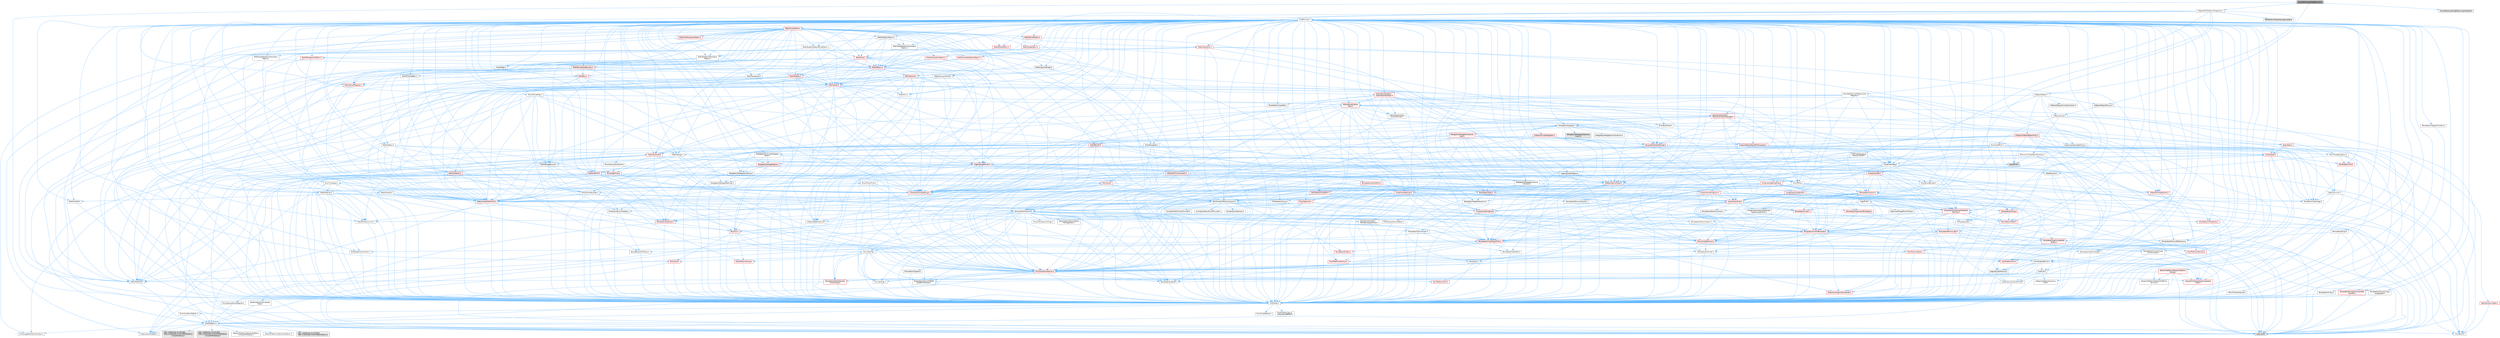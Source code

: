 digraph "SoundWaveLoadingBehavior.h"
{
 // INTERACTIVE_SVG=YES
 // LATEX_PDF_SIZE
  bgcolor="transparent";
  edge [fontname=Helvetica,fontsize=10,labelfontname=Helvetica,labelfontsize=10];
  node [fontname=Helvetica,fontsize=10,shape=box,height=0.2,width=0.4];
  Node1 [id="Node000001",label="SoundWaveLoadingBehavior.h",height=0.2,width=0.4,color="gray40", fillcolor="grey60", style="filled", fontcolor="black",tooltip=" "];
  Node1 -> Node2 [id="edge1_Node000001_Node000002",color="steelblue1",style="solid",tooltip=" "];
  Node2 [id="Node000002",label="CoreTypes.h",height=0.2,width=0.4,color="grey40", fillcolor="white", style="filled",URL="$dc/dec/CoreTypes_8h.html",tooltip=" "];
  Node2 -> Node3 [id="edge2_Node000002_Node000003",color="steelblue1",style="solid",tooltip=" "];
  Node3 [id="Node000003",label="HAL/Platform.h",height=0.2,width=0.4,color="grey40", fillcolor="white", style="filled",URL="$d9/dd0/Platform_8h.html",tooltip=" "];
  Node3 -> Node4 [id="edge3_Node000003_Node000004",color="steelblue1",style="solid",tooltip=" "];
  Node4 [id="Node000004",label="Misc/Build.h",height=0.2,width=0.4,color="grey40", fillcolor="white", style="filled",URL="$d3/dbb/Build_8h.html",tooltip=" "];
  Node3 -> Node5 [id="edge4_Node000003_Node000005",color="steelblue1",style="solid",tooltip=" "];
  Node5 [id="Node000005",label="Misc/LargeWorldCoordinates.h",height=0.2,width=0.4,color="grey40", fillcolor="white", style="filled",URL="$d2/dcb/LargeWorldCoordinates_8h.html",tooltip=" "];
  Node3 -> Node6 [id="edge5_Node000003_Node000006",color="steelblue1",style="solid",tooltip=" "];
  Node6 [id="Node000006",label="type_traits",height=0.2,width=0.4,color="grey60", fillcolor="#E0E0E0", style="filled",tooltip=" "];
  Node3 -> Node7 [id="edge6_Node000003_Node000007",color="steelblue1",style="solid",tooltip=" "];
  Node7 [id="Node000007",label="PreprocessorHelpers.h",height=0.2,width=0.4,color="grey40", fillcolor="white", style="filled",URL="$db/ddb/PreprocessorHelpers_8h.html",tooltip=" "];
  Node3 -> Node8 [id="edge7_Node000003_Node000008",color="steelblue1",style="solid",tooltip=" "];
  Node8 [id="Node000008",label="UBT_COMPILED_PLATFORM\l/UBT_COMPILED_PLATFORMPlatform\lCompilerPreSetup.h",height=0.2,width=0.4,color="grey60", fillcolor="#E0E0E0", style="filled",tooltip=" "];
  Node3 -> Node9 [id="edge8_Node000003_Node000009",color="steelblue1",style="solid",tooltip=" "];
  Node9 [id="Node000009",label="GenericPlatform/GenericPlatform\lCompilerPreSetup.h",height=0.2,width=0.4,color="grey40", fillcolor="white", style="filled",URL="$d9/dc8/GenericPlatformCompilerPreSetup_8h.html",tooltip=" "];
  Node3 -> Node10 [id="edge9_Node000003_Node000010",color="steelblue1",style="solid",tooltip=" "];
  Node10 [id="Node000010",label="GenericPlatform/GenericPlatform.h",height=0.2,width=0.4,color="grey40", fillcolor="white", style="filled",URL="$d6/d84/GenericPlatform_8h.html",tooltip=" "];
  Node3 -> Node11 [id="edge10_Node000003_Node000011",color="steelblue1",style="solid",tooltip=" "];
  Node11 [id="Node000011",label="UBT_COMPILED_PLATFORM\l/UBT_COMPILED_PLATFORMPlatform.h",height=0.2,width=0.4,color="grey60", fillcolor="#E0E0E0", style="filled",tooltip=" "];
  Node3 -> Node12 [id="edge11_Node000003_Node000012",color="steelblue1",style="solid",tooltip=" "];
  Node12 [id="Node000012",label="UBT_COMPILED_PLATFORM\l/UBT_COMPILED_PLATFORMPlatform\lCompilerSetup.h",height=0.2,width=0.4,color="grey60", fillcolor="#E0E0E0", style="filled",tooltip=" "];
  Node2 -> Node13 [id="edge12_Node000002_Node000013",color="steelblue1",style="solid",tooltip=" "];
  Node13 [id="Node000013",label="ProfilingDebugging\l/UMemoryDefines.h",height=0.2,width=0.4,color="grey40", fillcolor="white", style="filled",URL="$d2/da2/UMemoryDefines_8h.html",tooltip=" "];
  Node2 -> Node14 [id="edge13_Node000002_Node000014",color="steelblue1",style="solid",tooltip=" "];
  Node14 [id="Node000014",label="Misc/CoreMiscDefines.h",height=0.2,width=0.4,color="grey40", fillcolor="white", style="filled",URL="$da/d38/CoreMiscDefines_8h.html",tooltip=" "];
  Node14 -> Node3 [id="edge14_Node000014_Node000003",color="steelblue1",style="solid",tooltip=" "];
  Node14 -> Node7 [id="edge15_Node000014_Node000007",color="steelblue1",style="solid",tooltip=" "];
  Node2 -> Node15 [id="edge16_Node000002_Node000015",color="steelblue1",style="solid",tooltip=" "];
  Node15 [id="Node000015",label="Misc/CoreDefines.h",height=0.2,width=0.4,color="grey40", fillcolor="white", style="filled",URL="$d3/dd2/CoreDefines_8h.html",tooltip=" "];
  Node1 -> Node16 [id="edge17_Node000001_Node000016",color="steelblue1",style="solid",tooltip=" "];
  Node16 [id="Node000016",label="UObject/ObjectMacros.h",height=0.2,width=0.4,color="grey40", fillcolor="white", style="filled",URL="$d8/d8d/ObjectMacros_8h.html",tooltip=" "];
  Node16 -> Node17 [id="edge18_Node000016_Node000017",color="steelblue1",style="solid",tooltip=" "];
  Node17 [id="Node000017",label="Misc/EnumClassFlags.h",height=0.2,width=0.4,color="grey40", fillcolor="white", style="filled",URL="$d8/de7/EnumClassFlags_8h.html",tooltip=" "];
  Node16 -> Node18 [id="edge19_Node000016_Node000018",color="steelblue1",style="solid",tooltip=" "];
  Node18 [id="Node000018",label="UObject/Script.h",height=0.2,width=0.4,color="grey40", fillcolor="white", style="filled",URL="$de/dc6/Script_8h.html",tooltip=" "];
  Node18 -> Node19 [id="edge20_Node000018_Node000019",color="steelblue1",style="solid",tooltip=" "];
  Node19 [id="Node000019",label="Delegates/Delegate.h",height=0.2,width=0.4,color="grey40", fillcolor="white", style="filled",URL="$d4/d80/Delegate_8h.html",tooltip=" "];
  Node19 -> Node2 [id="edge21_Node000019_Node000002",color="steelblue1",style="solid",tooltip=" "];
  Node19 -> Node20 [id="edge22_Node000019_Node000020",color="steelblue1",style="solid",tooltip=" "];
  Node20 [id="Node000020",label="Misc/AssertionMacros.h",height=0.2,width=0.4,color="red", fillcolor="#FFF0F0", style="filled",URL="$d0/dfa/AssertionMacros_8h.html",tooltip=" "];
  Node20 -> Node2 [id="edge23_Node000020_Node000002",color="steelblue1",style="solid",tooltip=" "];
  Node20 -> Node3 [id="edge24_Node000020_Node000003",color="steelblue1",style="solid",tooltip=" "];
  Node20 -> Node21 [id="edge25_Node000020_Node000021",color="steelblue1",style="solid",tooltip=" "];
  Node21 [id="Node000021",label="HAL/PlatformMisc.h",height=0.2,width=0.4,color="red", fillcolor="#FFF0F0", style="filled",URL="$d0/df5/PlatformMisc_8h.html",tooltip=" "];
  Node21 -> Node2 [id="edge26_Node000021_Node000002",color="steelblue1",style="solid",tooltip=" "];
  Node20 -> Node7 [id="edge27_Node000020_Node000007",color="steelblue1",style="solid",tooltip=" "];
  Node20 -> Node56 [id="edge28_Node000020_Node000056",color="steelblue1",style="solid",tooltip=" "];
  Node56 [id="Node000056",label="Templates/EnableIf.h",height=0.2,width=0.4,color="grey40", fillcolor="white", style="filled",URL="$d7/d60/EnableIf_8h.html",tooltip=" "];
  Node56 -> Node2 [id="edge29_Node000056_Node000002",color="steelblue1",style="solid",tooltip=" "];
  Node20 -> Node57 [id="edge30_Node000020_Node000057",color="steelblue1",style="solid",tooltip=" "];
  Node57 [id="Node000057",label="Templates/IsArrayOrRefOf\lTypeByPredicate.h",height=0.2,width=0.4,color="grey40", fillcolor="white", style="filled",URL="$d6/da1/IsArrayOrRefOfTypeByPredicate_8h.html",tooltip=" "];
  Node57 -> Node2 [id="edge31_Node000057_Node000002",color="steelblue1",style="solid",tooltip=" "];
  Node20 -> Node58 [id="edge32_Node000020_Node000058",color="steelblue1",style="solid",tooltip=" "];
  Node58 [id="Node000058",label="Templates/IsValidVariadic\lFunctionArg.h",height=0.2,width=0.4,color="red", fillcolor="#FFF0F0", style="filled",URL="$d0/dc8/IsValidVariadicFunctionArg_8h.html",tooltip=" "];
  Node58 -> Node2 [id="edge33_Node000058_Node000002",color="steelblue1",style="solid",tooltip=" "];
  Node58 -> Node6 [id="edge34_Node000058_Node000006",color="steelblue1",style="solid",tooltip=" "];
  Node20 -> Node60 [id="edge35_Node000020_Node000060",color="steelblue1",style="solid",tooltip=" "];
  Node60 [id="Node000060",label="Traits/IsCharEncodingCompatible\lWith.h",height=0.2,width=0.4,color="red", fillcolor="#FFF0F0", style="filled",URL="$df/dd1/IsCharEncodingCompatibleWith_8h.html",tooltip=" "];
  Node60 -> Node6 [id="edge36_Node000060_Node000006",color="steelblue1",style="solid",tooltip=" "];
  Node20 -> Node62 [id="edge37_Node000020_Node000062",color="steelblue1",style="solid",tooltip=" "];
  Node62 [id="Node000062",label="Misc/VarArgs.h",height=0.2,width=0.4,color="grey40", fillcolor="white", style="filled",URL="$d5/d6f/VarArgs_8h.html",tooltip=" "];
  Node62 -> Node2 [id="edge38_Node000062_Node000002",color="steelblue1",style="solid",tooltip=" "];
  Node19 -> Node70 [id="edge39_Node000019_Node000070",color="steelblue1",style="solid",tooltip=" "];
  Node70 [id="Node000070",label="UObject/NameTypes.h",height=0.2,width=0.4,color="red", fillcolor="#FFF0F0", style="filled",URL="$d6/d35/NameTypes_8h.html",tooltip=" "];
  Node70 -> Node2 [id="edge40_Node000070_Node000002",color="steelblue1",style="solid",tooltip=" "];
  Node70 -> Node20 [id="edge41_Node000070_Node000020",color="steelblue1",style="solid",tooltip=" "];
  Node70 -> Node71 [id="edge42_Node000070_Node000071",color="steelblue1",style="solid",tooltip=" "];
  Node71 [id="Node000071",label="HAL/UnrealMemory.h",height=0.2,width=0.4,color="red", fillcolor="#FFF0F0", style="filled",URL="$d9/d96/UnrealMemory_8h.html",tooltip=" "];
  Node71 -> Node2 [id="edge43_Node000071_Node000002",color="steelblue1",style="solid",tooltip=" "];
  Node71 -> Node75 [id="edge44_Node000071_Node000075",color="steelblue1",style="solid",tooltip=" "];
  Node75 [id="Node000075",label="HAL/MemoryBase.h",height=0.2,width=0.4,color="red", fillcolor="#FFF0F0", style="filled",URL="$d6/d9f/MemoryBase_8h.html",tooltip=" "];
  Node75 -> Node2 [id="edge45_Node000075_Node000002",color="steelblue1",style="solid",tooltip=" "];
  Node75 -> Node49 [id="edge46_Node000075_Node000049",color="steelblue1",style="solid",tooltip=" "];
  Node49 [id="Node000049",label="HAL/PlatformAtomics.h",height=0.2,width=0.4,color="red", fillcolor="#FFF0F0", style="filled",URL="$d3/d36/PlatformAtomics_8h.html",tooltip=" "];
  Node49 -> Node2 [id="edge47_Node000049_Node000002",color="steelblue1",style="solid",tooltip=" "];
  Node75 -> Node33 [id="edge48_Node000075_Node000033",color="steelblue1",style="solid",tooltip=" "];
  Node33 [id="Node000033",label="HAL/PlatformCrt.h",height=0.2,width=0.4,color="red", fillcolor="#FFF0F0", style="filled",URL="$d8/d75/PlatformCrt_8h.html",tooltip=" "];
  Node75 -> Node76 [id="edge49_Node000075_Node000076",color="steelblue1",style="solid",tooltip=" "];
  Node76 [id="Node000076",label="Misc/Exec.h",height=0.2,width=0.4,color="grey40", fillcolor="white", style="filled",URL="$de/ddb/Exec_8h.html",tooltip=" "];
  Node76 -> Node2 [id="edge50_Node000076_Node000002",color="steelblue1",style="solid",tooltip=" "];
  Node76 -> Node20 [id="edge51_Node000076_Node000020",color="steelblue1",style="solid",tooltip=" "];
  Node75 -> Node77 [id="edge52_Node000075_Node000077",color="steelblue1",style="solid",tooltip=" "];
  Node77 [id="Node000077",label="Misc/OutputDevice.h",height=0.2,width=0.4,color="grey40", fillcolor="white", style="filled",URL="$d7/d32/OutputDevice_8h.html",tooltip=" "];
  Node77 -> Node28 [id="edge53_Node000077_Node000028",color="steelblue1",style="solid",tooltip=" "];
  Node28 [id="Node000028",label="CoreFwd.h",height=0.2,width=0.4,color="grey40", fillcolor="white", style="filled",URL="$d1/d1e/CoreFwd_8h.html",tooltip=" "];
  Node28 -> Node2 [id="edge54_Node000028_Node000002",color="steelblue1",style="solid",tooltip=" "];
  Node28 -> Node29 [id="edge55_Node000028_Node000029",color="steelblue1",style="solid",tooltip=" "];
  Node29 [id="Node000029",label="Containers/ContainersFwd.h",height=0.2,width=0.4,color="grey40", fillcolor="white", style="filled",URL="$d4/d0a/ContainersFwd_8h.html",tooltip=" "];
  Node29 -> Node3 [id="edge56_Node000029_Node000003",color="steelblue1",style="solid",tooltip=" "];
  Node29 -> Node2 [id="edge57_Node000029_Node000002",color="steelblue1",style="solid",tooltip=" "];
  Node29 -> Node26 [id="edge58_Node000029_Node000026",color="steelblue1",style="solid",tooltip=" "];
  Node26 [id="Node000026",label="Traits/IsContiguousContainer.h",height=0.2,width=0.4,color="red", fillcolor="#FFF0F0", style="filled",URL="$d5/d3c/IsContiguousContainer_8h.html",tooltip=" "];
  Node26 -> Node2 [id="edge59_Node000026_Node000002",color="steelblue1",style="solid",tooltip=" "];
  Node28 -> Node30 [id="edge60_Node000028_Node000030",color="steelblue1",style="solid",tooltip=" "];
  Node30 [id="Node000030",label="Math/MathFwd.h",height=0.2,width=0.4,color="grey40", fillcolor="white", style="filled",URL="$d2/d10/MathFwd_8h.html",tooltip=" "];
  Node30 -> Node3 [id="edge61_Node000030_Node000003",color="steelblue1",style="solid",tooltip=" "];
  Node28 -> Node31 [id="edge62_Node000028_Node000031",color="steelblue1",style="solid",tooltip=" "];
  Node31 [id="Node000031",label="UObject/UObjectHierarchy\lFwd.h",height=0.2,width=0.4,color="grey40", fillcolor="white", style="filled",URL="$d3/d13/UObjectHierarchyFwd_8h.html",tooltip=" "];
  Node77 -> Node2 [id="edge63_Node000077_Node000002",color="steelblue1",style="solid",tooltip=" "];
  Node77 -> Node78 [id="edge64_Node000077_Node000078",color="steelblue1",style="solid",tooltip=" "];
  Node78 [id="Node000078",label="Logging/LogVerbosity.h",height=0.2,width=0.4,color="grey40", fillcolor="white", style="filled",URL="$d2/d8f/LogVerbosity_8h.html",tooltip=" "];
  Node78 -> Node2 [id="edge65_Node000078_Node000002",color="steelblue1",style="solid",tooltip=" "];
  Node77 -> Node62 [id="edge66_Node000077_Node000062",color="steelblue1",style="solid",tooltip=" "];
  Node77 -> Node57 [id="edge67_Node000077_Node000057",color="steelblue1",style="solid",tooltip=" "];
  Node77 -> Node58 [id="edge68_Node000077_Node000058",color="steelblue1",style="solid",tooltip=" "];
  Node77 -> Node60 [id="edge69_Node000077_Node000060",color="steelblue1",style="solid",tooltip=" "];
  Node71 -> Node88 [id="edge70_Node000071_Node000088",color="steelblue1",style="solid",tooltip=" "];
  Node88 [id="Node000088",label="HAL/PlatformMemory.h",height=0.2,width=0.4,color="red", fillcolor="#FFF0F0", style="filled",URL="$de/d68/PlatformMemory_8h.html",tooltip=" "];
  Node88 -> Node2 [id="edge71_Node000088_Node000002",color="steelblue1",style="solid",tooltip=" "];
  Node71 -> Node91 [id="edge72_Node000071_Node000091",color="steelblue1",style="solid",tooltip=" "];
  Node91 [id="Node000091",label="Templates/IsPointer.h",height=0.2,width=0.4,color="grey40", fillcolor="white", style="filled",URL="$d7/d05/IsPointer_8h.html",tooltip=" "];
  Node91 -> Node2 [id="edge73_Node000091_Node000002",color="steelblue1",style="solid",tooltip=" "];
  Node70 -> Node92 [id="edge74_Node000070_Node000092",color="steelblue1",style="solid",tooltip=" "];
  Node92 [id="Node000092",label="Templates/UnrealTypeTraits.h",height=0.2,width=0.4,color="red", fillcolor="#FFF0F0", style="filled",URL="$d2/d2d/UnrealTypeTraits_8h.html",tooltip=" "];
  Node92 -> Node2 [id="edge75_Node000092_Node000002",color="steelblue1",style="solid",tooltip=" "];
  Node92 -> Node91 [id="edge76_Node000092_Node000091",color="steelblue1",style="solid",tooltip=" "];
  Node92 -> Node20 [id="edge77_Node000092_Node000020",color="steelblue1",style="solid",tooltip=" "];
  Node92 -> Node84 [id="edge78_Node000092_Node000084",color="steelblue1",style="solid",tooltip=" "];
  Node84 [id="Node000084",label="Templates/AndOrNot.h",height=0.2,width=0.4,color="grey40", fillcolor="white", style="filled",URL="$db/d0a/AndOrNot_8h.html",tooltip=" "];
  Node84 -> Node2 [id="edge79_Node000084_Node000002",color="steelblue1",style="solid",tooltip=" "];
  Node92 -> Node56 [id="edge80_Node000092_Node000056",color="steelblue1",style="solid",tooltip=" "];
  Node92 -> Node93 [id="edge81_Node000092_Node000093",color="steelblue1",style="solid",tooltip=" "];
  Node93 [id="Node000093",label="Templates/IsArithmetic.h",height=0.2,width=0.4,color="grey40", fillcolor="white", style="filled",URL="$d2/d5d/IsArithmetic_8h.html",tooltip=" "];
  Node93 -> Node2 [id="edge82_Node000093_Node000002",color="steelblue1",style="solid",tooltip=" "];
  Node92 -> Node94 [id="edge83_Node000092_Node000094",color="steelblue1",style="solid",tooltip=" "];
  Node94 [id="Node000094",label="Templates/Models.h",height=0.2,width=0.4,color="red", fillcolor="#FFF0F0", style="filled",URL="$d3/d0c/Models_8h.html",tooltip=" "];
  Node92 -> Node95 [id="edge84_Node000092_Node000095",color="steelblue1",style="solid",tooltip=" "];
  Node95 [id="Node000095",label="Templates/IsPODType.h",height=0.2,width=0.4,color="grey40", fillcolor="white", style="filled",URL="$d7/db1/IsPODType_8h.html",tooltip=" "];
  Node95 -> Node2 [id="edge85_Node000095_Node000002",color="steelblue1",style="solid",tooltip=" "];
  Node92 -> Node96 [id="edge86_Node000092_Node000096",color="steelblue1",style="solid",tooltip=" "];
  Node96 [id="Node000096",label="Templates/IsUECoreType.h",height=0.2,width=0.4,color="grey40", fillcolor="white", style="filled",URL="$d1/db8/IsUECoreType_8h.html",tooltip=" "];
  Node96 -> Node2 [id="edge87_Node000096_Node000002",color="steelblue1",style="solid",tooltip=" "];
  Node96 -> Node6 [id="edge88_Node000096_Node000006",color="steelblue1",style="solid",tooltip=" "];
  Node92 -> Node85 [id="edge89_Node000092_Node000085",color="steelblue1",style="solid",tooltip=" "];
  Node85 [id="Node000085",label="Templates/IsTriviallyCopy\lConstructible.h",height=0.2,width=0.4,color="grey40", fillcolor="white", style="filled",URL="$d3/d78/IsTriviallyCopyConstructible_8h.html",tooltip=" "];
  Node85 -> Node2 [id="edge90_Node000085_Node000002",color="steelblue1",style="solid",tooltip=" "];
  Node85 -> Node6 [id="edge91_Node000085_Node000006",color="steelblue1",style="solid",tooltip=" "];
  Node70 -> Node97 [id="edge92_Node000070_Node000097",color="steelblue1",style="solid",tooltip=" "];
  Node97 [id="Node000097",label="Templates/UnrealTemplate.h",height=0.2,width=0.4,color="red", fillcolor="#FFF0F0", style="filled",URL="$d4/d24/UnrealTemplate_8h.html",tooltip=" "];
  Node97 -> Node2 [id="edge93_Node000097_Node000002",color="steelblue1",style="solid",tooltip=" "];
  Node97 -> Node91 [id="edge94_Node000097_Node000091",color="steelblue1",style="solid",tooltip=" "];
  Node97 -> Node71 [id="edge95_Node000097_Node000071",color="steelblue1",style="solid",tooltip=" "];
  Node97 -> Node92 [id="edge96_Node000097_Node000092",color="steelblue1",style="solid",tooltip=" "];
  Node97 -> Node100 [id="edge97_Node000097_Node000100",color="steelblue1",style="solid",tooltip=" "];
  Node100 [id="Node000100",label="Templates/RemoveReference.h",height=0.2,width=0.4,color="grey40", fillcolor="white", style="filled",URL="$da/dbe/RemoveReference_8h.html",tooltip=" "];
  Node100 -> Node2 [id="edge98_Node000100_Node000002",color="steelblue1",style="solid",tooltip=" "];
  Node97 -> Node101 [id="edge99_Node000097_Node000101",color="steelblue1",style="solid",tooltip=" "];
  Node101 [id="Node000101",label="Templates/TypeCompatible\lBytes.h",height=0.2,width=0.4,color="red", fillcolor="#FFF0F0", style="filled",URL="$df/d0a/TypeCompatibleBytes_8h.html",tooltip=" "];
  Node101 -> Node2 [id="edge100_Node000101_Node000002",color="steelblue1",style="solid",tooltip=" "];
  Node101 -> Node6 [id="edge101_Node000101_Node000006",color="steelblue1",style="solid",tooltip=" "];
  Node97 -> Node26 [id="edge102_Node000097_Node000026",color="steelblue1",style="solid",tooltip=" "];
  Node97 -> Node6 [id="edge103_Node000097_Node000006",color="steelblue1",style="solid",tooltip=" "];
  Node70 -> Node103 [id="edge104_Node000070_Node000103",color="steelblue1",style="solid",tooltip=" "];
  Node103 [id="Node000103",label="Containers/UnrealString.h",height=0.2,width=0.4,color="red", fillcolor="#FFF0F0", style="filled",URL="$d5/dba/UnrealString_8h.html",tooltip=" "];
  Node70 -> Node110 [id="edge105_Node000070_Node000110",color="steelblue1",style="solid",tooltip=" "];
  Node110 [id="Node000110",label="Containers/StringConv.h",height=0.2,width=0.4,color="red", fillcolor="#FFF0F0", style="filled",URL="$d3/ddf/StringConv_8h.html",tooltip=" "];
  Node110 -> Node2 [id="edge106_Node000110_Node000002",color="steelblue1",style="solid",tooltip=" "];
  Node110 -> Node20 [id="edge107_Node000110_Node000020",color="steelblue1",style="solid",tooltip=" "];
  Node110 -> Node111 [id="edge108_Node000110_Node000111",color="steelblue1",style="solid",tooltip=" "];
  Node111 [id="Node000111",label="Containers/ContainerAllocation\lPolicies.h",height=0.2,width=0.4,color="red", fillcolor="#FFF0F0", style="filled",URL="$d7/dff/ContainerAllocationPolicies_8h.html",tooltip=" "];
  Node111 -> Node2 [id="edge109_Node000111_Node000002",color="steelblue1",style="solid",tooltip=" "];
  Node111 -> Node111 [id="edge110_Node000111_Node000111",color="steelblue1",style="solid",tooltip=" "];
  Node111 -> Node113 [id="edge111_Node000111_Node000113",color="steelblue1",style="solid",tooltip=" "];
  Node113 [id="Node000113",label="HAL/PlatformMath.h",height=0.2,width=0.4,color="red", fillcolor="#FFF0F0", style="filled",URL="$dc/d53/PlatformMath_8h.html",tooltip=" "];
  Node113 -> Node2 [id="edge112_Node000113_Node000002",color="steelblue1",style="solid",tooltip=" "];
  Node111 -> Node71 [id="edge113_Node000111_Node000071",color="steelblue1",style="solid",tooltip=" "];
  Node111 -> Node43 [id="edge114_Node000111_Node000043",color="steelblue1",style="solid",tooltip=" "];
  Node43 [id="Node000043",label="Math/NumericLimits.h",height=0.2,width=0.4,color="grey40", fillcolor="white", style="filled",URL="$df/d1b/NumericLimits_8h.html",tooltip=" "];
  Node43 -> Node2 [id="edge115_Node000043_Node000002",color="steelblue1",style="solid",tooltip=" "];
  Node111 -> Node20 [id="edge116_Node000111_Node000020",color="steelblue1",style="solid",tooltip=" "];
  Node111 -> Node121 [id="edge117_Node000111_Node000121",color="steelblue1",style="solid",tooltip=" "];
  Node121 [id="Node000121",label="Templates/IsPolymorphic.h",height=0.2,width=0.4,color="grey40", fillcolor="white", style="filled",URL="$dc/d20/IsPolymorphic_8h.html",tooltip=" "];
  Node111 -> Node122 [id="edge118_Node000111_Node000122",color="steelblue1",style="solid",tooltip=" "];
  Node122 [id="Node000122",label="Templates/MemoryOps.h",height=0.2,width=0.4,color="red", fillcolor="#FFF0F0", style="filled",URL="$db/dea/MemoryOps_8h.html",tooltip=" "];
  Node122 -> Node2 [id="edge119_Node000122_Node000002",color="steelblue1",style="solid",tooltip=" "];
  Node122 -> Node71 [id="edge120_Node000122_Node000071",color="steelblue1",style="solid",tooltip=" "];
  Node122 -> Node86 [id="edge121_Node000122_Node000086",color="steelblue1",style="solid",tooltip=" "];
  Node86 [id="Node000086",label="Templates/IsTriviallyCopy\lAssignable.h",height=0.2,width=0.4,color="grey40", fillcolor="white", style="filled",URL="$d2/df2/IsTriviallyCopyAssignable_8h.html",tooltip=" "];
  Node86 -> Node2 [id="edge122_Node000086_Node000002",color="steelblue1",style="solid",tooltip=" "];
  Node86 -> Node6 [id="edge123_Node000086_Node000006",color="steelblue1",style="solid",tooltip=" "];
  Node122 -> Node85 [id="edge124_Node000122_Node000085",color="steelblue1",style="solid",tooltip=" "];
  Node122 -> Node92 [id="edge125_Node000122_Node000092",color="steelblue1",style="solid",tooltip=" "];
  Node122 -> Node6 [id="edge126_Node000122_Node000006",color="steelblue1",style="solid",tooltip=" "];
  Node111 -> Node101 [id="edge127_Node000111_Node000101",color="steelblue1",style="solid",tooltip=" "];
  Node111 -> Node6 [id="edge128_Node000111_Node000006",color="steelblue1",style="solid",tooltip=" "];
  Node110 -> Node123 [id="edge129_Node000110_Node000123",color="steelblue1",style="solid",tooltip=" "];
  Node123 [id="Node000123",label="Containers/Array.h",height=0.2,width=0.4,color="red", fillcolor="#FFF0F0", style="filled",URL="$df/dd0/Array_8h.html",tooltip=" "];
  Node123 -> Node2 [id="edge130_Node000123_Node000002",color="steelblue1",style="solid",tooltip=" "];
  Node123 -> Node20 [id="edge131_Node000123_Node000020",color="steelblue1",style="solid",tooltip=" "];
  Node123 -> Node71 [id="edge132_Node000123_Node000071",color="steelblue1",style="solid",tooltip=" "];
  Node123 -> Node92 [id="edge133_Node000123_Node000092",color="steelblue1",style="solid",tooltip=" "];
  Node123 -> Node97 [id="edge134_Node000123_Node000097",color="steelblue1",style="solid",tooltip=" "];
  Node123 -> Node111 [id="edge135_Node000123_Node000111",color="steelblue1",style="solid",tooltip=" "];
  Node123 -> Node129 [id="edge136_Node000123_Node000129",color="steelblue1",style="solid",tooltip=" "];
  Node129 [id="Node000129",label="Containers/ContainerElement\lTypeCompatibility.h",height=0.2,width=0.4,color="grey40", fillcolor="white", style="filled",URL="$df/ddf/ContainerElementTypeCompatibility_8h.html",tooltip=" "];
  Node129 -> Node2 [id="edge137_Node000129_Node000002",color="steelblue1",style="solid",tooltip=" "];
  Node129 -> Node92 [id="edge138_Node000129_Node000092",color="steelblue1",style="solid",tooltip=" "];
  Node123 -> Node130 [id="edge139_Node000123_Node000130",color="steelblue1",style="solid",tooltip=" "];
  Node130 [id="Node000130",label="Serialization/Archive.h",height=0.2,width=0.4,color="grey40", fillcolor="white", style="filled",URL="$d7/d3b/Archive_8h.html",tooltip=" "];
  Node130 -> Node28 [id="edge140_Node000130_Node000028",color="steelblue1",style="solid",tooltip=" "];
  Node130 -> Node2 [id="edge141_Node000130_Node000002",color="steelblue1",style="solid",tooltip=" "];
  Node130 -> Node131 [id="edge142_Node000130_Node000131",color="steelblue1",style="solid",tooltip=" "];
  Node131 [id="Node000131",label="HAL/PlatformProperties.h",height=0.2,width=0.4,color="red", fillcolor="#FFF0F0", style="filled",URL="$d9/db0/PlatformProperties_8h.html",tooltip=" "];
  Node131 -> Node2 [id="edge143_Node000131_Node000002",color="steelblue1",style="solid",tooltip=" "];
  Node130 -> Node134 [id="edge144_Node000130_Node000134",color="steelblue1",style="solid",tooltip=" "];
  Node134 [id="Node000134",label="Internationalization\l/TextNamespaceFwd.h",height=0.2,width=0.4,color="grey40", fillcolor="white", style="filled",URL="$d8/d97/TextNamespaceFwd_8h.html",tooltip=" "];
  Node134 -> Node2 [id="edge145_Node000134_Node000002",color="steelblue1",style="solid",tooltip=" "];
  Node130 -> Node30 [id="edge146_Node000130_Node000030",color="steelblue1",style="solid",tooltip=" "];
  Node130 -> Node20 [id="edge147_Node000130_Node000020",color="steelblue1",style="solid",tooltip=" "];
  Node130 -> Node4 [id="edge148_Node000130_Node000004",color="steelblue1",style="solid",tooltip=" "];
  Node130 -> Node44 [id="edge149_Node000130_Node000044",color="steelblue1",style="solid",tooltip=" "];
  Node44 [id="Node000044",label="Misc/CompressionFlags.h",height=0.2,width=0.4,color="grey40", fillcolor="white", style="filled",URL="$d9/d76/CompressionFlags_8h.html",tooltip=" "];
  Node130 -> Node135 [id="edge150_Node000130_Node000135",color="steelblue1",style="solid",tooltip=" "];
  Node135 [id="Node000135",label="Misc/EngineVersionBase.h",height=0.2,width=0.4,color="grey40", fillcolor="white", style="filled",URL="$d5/d2b/EngineVersionBase_8h.html",tooltip=" "];
  Node135 -> Node2 [id="edge151_Node000135_Node000002",color="steelblue1",style="solid",tooltip=" "];
  Node130 -> Node62 [id="edge152_Node000130_Node000062",color="steelblue1",style="solid",tooltip=" "];
  Node130 -> Node136 [id="edge153_Node000130_Node000136",color="steelblue1",style="solid",tooltip=" "];
  Node136 [id="Node000136",label="Serialization/ArchiveCook\lData.h",height=0.2,width=0.4,color="grey40", fillcolor="white", style="filled",URL="$dc/db6/ArchiveCookData_8h.html",tooltip=" "];
  Node136 -> Node3 [id="edge154_Node000136_Node000003",color="steelblue1",style="solid",tooltip=" "];
  Node130 -> Node137 [id="edge155_Node000130_Node000137",color="steelblue1",style="solid",tooltip=" "];
  Node137 [id="Node000137",label="Serialization/ArchiveSave\lPackageData.h",height=0.2,width=0.4,color="grey40", fillcolor="white", style="filled",URL="$d1/d37/ArchiveSavePackageData_8h.html",tooltip=" "];
  Node130 -> Node56 [id="edge156_Node000130_Node000056",color="steelblue1",style="solid",tooltip=" "];
  Node130 -> Node57 [id="edge157_Node000130_Node000057",color="steelblue1",style="solid",tooltip=" "];
  Node130 -> Node138 [id="edge158_Node000130_Node000138",color="steelblue1",style="solid",tooltip=" "];
  Node138 [id="Node000138",label="Templates/IsEnumClass.h",height=0.2,width=0.4,color="grey40", fillcolor="white", style="filled",URL="$d7/d15/IsEnumClass_8h.html",tooltip=" "];
  Node138 -> Node2 [id="edge159_Node000138_Node000002",color="steelblue1",style="solid",tooltip=" "];
  Node138 -> Node84 [id="edge160_Node000138_Node000084",color="steelblue1",style="solid",tooltip=" "];
  Node130 -> Node118 [id="edge161_Node000130_Node000118",color="steelblue1",style="solid",tooltip=" "];
  Node118 [id="Node000118",label="Templates/IsSigned.h",height=0.2,width=0.4,color="grey40", fillcolor="white", style="filled",URL="$d8/dd8/IsSigned_8h.html",tooltip=" "];
  Node118 -> Node2 [id="edge162_Node000118_Node000002",color="steelblue1",style="solid",tooltip=" "];
  Node130 -> Node58 [id="edge163_Node000130_Node000058",color="steelblue1",style="solid",tooltip=" "];
  Node130 -> Node97 [id="edge164_Node000130_Node000097",color="steelblue1",style="solid",tooltip=" "];
  Node130 -> Node60 [id="edge165_Node000130_Node000060",color="steelblue1",style="solid",tooltip=" "];
  Node130 -> Node139 [id="edge166_Node000130_Node000139",color="steelblue1",style="solid",tooltip=" "];
  Node139 [id="Node000139",label="UObject/ObjectVersion.h",height=0.2,width=0.4,color="grey40", fillcolor="white", style="filled",URL="$da/d63/ObjectVersion_8h.html",tooltip=" "];
  Node139 -> Node2 [id="edge167_Node000139_Node000002",color="steelblue1",style="solid",tooltip=" "];
  Node123 -> Node160 [id="edge168_Node000123_Node000160",color="steelblue1",style="solid",tooltip=" "];
  Node160 [id="Node000160",label="Templates/IdentityFunctor.h",height=0.2,width=0.4,color="grey40", fillcolor="white", style="filled",URL="$d7/d2e/IdentityFunctor_8h.html",tooltip=" "];
  Node160 -> Node3 [id="edge169_Node000160_Node000003",color="steelblue1",style="solid",tooltip=" "];
  Node123 -> Node156 [id="edge170_Node000123_Node000156",color="steelblue1",style="solid",tooltip=" "];
  Node156 [id="Node000156",label="Templates/Invoke.h",height=0.2,width=0.4,color="red", fillcolor="#FFF0F0", style="filled",URL="$d7/deb/Invoke_8h.html",tooltip=" "];
  Node156 -> Node2 [id="edge171_Node000156_Node000002",color="steelblue1",style="solid",tooltip=" "];
  Node156 -> Node97 [id="edge172_Node000156_Node000097",color="steelblue1",style="solid",tooltip=" "];
  Node156 -> Node6 [id="edge173_Node000156_Node000006",color="steelblue1",style="solid",tooltip=" "];
  Node123 -> Node161 [id="edge174_Node000123_Node000161",color="steelblue1",style="solid",tooltip=" "];
  Node161 [id="Node000161",label="Templates/Less.h",height=0.2,width=0.4,color="grey40", fillcolor="white", style="filled",URL="$de/dc8/Less_8h.html",tooltip=" "];
  Node161 -> Node2 [id="edge175_Node000161_Node000002",color="steelblue1",style="solid",tooltip=" "];
  Node161 -> Node97 [id="edge176_Node000161_Node000097",color="steelblue1",style="solid",tooltip=" "];
  Node123 -> Node169 [id="edge177_Node000123_Node000169",color="steelblue1",style="solid",tooltip=" "];
  Node169 [id="Node000169",label="Templates/Sorting.h",height=0.2,width=0.4,color="red", fillcolor="#FFF0F0", style="filled",URL="$d3/d9e/Sorting_8h.html",tooltip=" "];
  Node169 -> Node2 [id="edge178_Node000169_Node000002",color="steelblue1",style="solid",tooltip=" "];
  Node169 -> Node113 [id="edge179_Node000169_Node000113",color="steelblue1",style="solid",tooltip=" "];
  Node169 -> Node161 [id="edge180_Node000169_Node000161",color="steelblue1",style="solid",tooltip=" "];
  Node123 -> Node173 [id="edge181_Node000123_Node000173",color="steelblue1",style="solid",tooltip=" "];
  Node173 [id="Node000173",label="Templates/AlignmentTemplates.h",height=0.2,width=0.4,color="red", fillcolor="#FFF0F0", style="filled",URL="$dd/d32/AlignmentTemplates_8h.html",tooltip=" "];
  Node173 -> Node2 [id="edge182_Node000173_Node000002",color="steelblue1",style="solid",tooltip=" "];
  Node173 -> Node91 [id="edge183_Node000173_Node000091",color="steelblue1",style="solid",tooltip=" "];
  Node123 -> Node6 [id="edge184_Node000123_Node000006",color="steelblue1",style="solid",tooltip=" "];
  Node110 -> Node147 [id="edge185_Node000110_Node000147",color="steelblue1",style="solid",tooltip=" "];
  Node147 [id="Node000147",label="Misc/CString.h",height=0.2,width=0.4,color="grey40", fillcolor="white", style="filled",URL="$d2/d49/CString_8h.html",tooltip=" "];
  Node147 -> Node2 [id="edge186_Node000147_Node000002",color="steelblue1",style="solid",tooltip=" "];
  Node147 -> Node33 [id="edge187_Node000147_Node000033",color="steelblue1",style="solid",tooltip=" "];
  Node147 -> Node73 [id="edge188_Node000147_Node000073",color="steelblue1",style="solid",tooltip=" "];
  Node73 [id="Node000073",label="HAL/PlatformString.h",height=0.2,width=0.4,color="red", fillcolor="#FFF0F0", style="filled",URL="$db/db5/PlatformString_8h.html",tooltip=" "];
  Node73 -> Node2 [id="edge189_Node000073_Node000002",color="steelblue1",style="solid",tooltip=" "];
  Node147 -> Node20 [id="edge190_Node000147_Node000020",color="steelblue1",style="solid",tooltip=" "];
  Node147 -> Node148 [id="edge191_Node000147_Node000148",color="steelblue1",style="solid",tooltip=" "];
  Node148 [id="Node000148",label="Misc/Char.h",height=0.2,width=0.4,color="red", fillcolor="#FFF0F0", style="filled",URL="$d0/d58/Char_8h.html",tooltip=" "];
  Node148 -> Node2 [id="edge192_Node000148_Node000002",color="steelblue1",style="solid",tooltip=" "];
  Node148 -> Node6 [id="edge193_Node000148_Node000006",color="steelblue1",style="solid",tooltip=" "];
  Node147 -> Node62 [id="edge194_Node000147_Node000062",color="steelblue1",style="solid",tooltip=" "];
  Node147 -> Node57 [id="edge195_Node000147_Node000057",color="steelblue1",style="solid",tooltip=" "];
  Node147 -> Node58 [id="edge196_Node000147_Node000058",color="steelblue1",style="solid",tooltip=" "];
  Node147 -> Node60 [id="edge197_Node000147_Node000060",color="steelblue1",style="solid",tooltip=" "];
  Node110 -> Node174 [id="edge198_Node000110_Node000174",color="steelblue1",style="solid",tooltip=" "];
  Node174 [id="Node000174",label="Templates/IsArray.h",height=0.2,width=0.4,color="grey40", fillcolor="white", style="filled",URL="$d8/d8d/IsArray_8h.html",tooltip=" "];
  Node174 -> Node2 [id="edge199_Node000174_Node000002",color="steelblue1",style="solid",tooltip=" "];
  Node110 -> Node97 [id="edge200_Node000110_Node000097",color="steelblue1",style="solid",tooltip=" "];
  Node110 -> Node92 [id="edge201_Node000110_Node000092",color="steelblue1",style="solid",tooltip=" "];
  Node110 -> Node60 [id="edge202_Node000110_Node000060",color="steelblue1",style="solid",tooltip=" "];
  Node110 -> Node26 [id="edge203_Node000110_Node000026",color="steelblue1",style="solid",tooltip=" "];
  Node110 -> Node6 [id="edge204_Node000110_Node000006",color="steelblue1",style="solid",tooltip=" "];
  Node70 -> Node23 [id="edge205_Node000070_Node000023",color="steelblue1",style="solid",tooltip=" "];
  Node23 [id="Node000023",label="Containers/StringFwd.h",height=0.2,width=0.4,color="red", fillcolor="#FFF0F0", style="filled",URL="$df/d37/StringFwd_8h.html",tooltip=" "];
  Node23 -> Node2 [id="edge206_Node000023_Node000002",color="steelblue1",style="solid",tooltip=" "];
  Node23 -> Node26 [id="edge207_Node000023_Node000026",color="steelblue1",style="solid",tooltip=" "];
  Node70 -> Node175 [id="edge208_Node000070_Node000175",color="steelblue1",style="solid",tooltip=" "];
  Node175 [id="Node000175",label="UObject/UnrealNames.h",height=0.2,width=0.4,color="red", fillcolor="#FFF0F0", style="filled",URL="$d8/db1/UnrealNames_8h.html",tooltip=" "];
  Node175 -> Node2 [id="edge209_Node000175_Node000002",color="steelblue1",style="solid",tooltip=" "];
  Node70 -> Node141 [id="edge210_Node000070_Node000141",color="steelblue1",style="solid",tooltip=" "];
  Node141 [id="Node000141",label="Serialization/MemoryLayout.h",height=0.2,width=0.4,color="grey40", fillcolor="white", style="filled",URL="$d7/d66/MemoryLayout_8h.html",tooltip=" "];
  Node141 -> Node142 [id="edge211_Node000141_Node000142",color="steelblue1",style="solid",tooltip=" "];
  Node142 [id="Node000142",label="Concepts/StaticClassProvider.h",height=0.2,width=0.4,color="grey40", fillcolor="white", style="filled",URL="$dd/d83/StaticClassProvider_8h.html",tooltip=" "];
  Node141 -> Node143 [id="edge212_Node000141_Node000143",color="steelblue1",style="solid",tooltip=" "];
  Node143 [id="Node000143",label="Concepts/StaticStructProvider.h",height=0.2,width=0.4,color="grey40", fillcolor="white", style="filled",URL="$d5/d77/StaticStructProvider_8h.html",tooltip=" "];
  Node141 -> Node144 [id="edge213_Node000141_Node000144",color="steelblue1",style="solid",tooltip=" "];
  Node144 [id="Node000144",label="Containers/EnumAsByte.h",height=0.2,width=0.4,color="grey40", fillcolor="white", style="filled",URL="$d6/d9a/EnumAsByte_8h.html",tooltip=" "];
  Node144 -> Node2 [id="edge214_Node000144_Node000002",color="steelblue1",style="solid",tooltip=" "];
  Node144 -> Node95 [id="edge215_Node000144_Node000095",color="steelblue1",style="solid",tooltip=" "];
  Node144 -> Node145 [id="edge216_Node000144_Node000145",color="steelblue1",style="solid",tooltip=" "];
  Node145 [id="Node000145",label="Templates/TypeHash.h",height=0.2,width=0.4,color="red", fillcolor="#FFF0F0", style="filled",URL="$d1/d62/TypeHash_8h.html",tooltip=" "];
  Node145 -> Node2 [id="edge217_Node000145_Node000002",color="steelblue1",style="solid",tooltip=" "];
  Node145 -> Node146 [id="edge218_Node000145_Node000146",color="steelblue1",style="solid",tooltip=" "];
  Node146 [id="Node000146",label="Misc/Crc.h",height=0.2,width=0.4,color="red", fillcolor="#FFF0F0", style="filled",URL="$d4/dd2/Crc_8h.html",tooltip=" "];
  Node146 -> Node2 [id="edge219_Node000146_Node000002",color="steelblue1",style="solid",tooltip=" "];
  Node146 -> Node73 [id="edge220_Node000146_Node000073",color="steelblue1",style="solid",tooltip=" "];
  Node146 -> Node20 [id="edge221_Node000146_Node000020",color="steelblue1",style="solid",tooltip=" "];
  Node146 -> Node147 [id="edge222_Node000146_Node000147",color="steelblue1",style="solid",tooltip=" "];
  Node146 -> Node148 [id="edge223_Node000146_Node000148",color="steelblue1",style="solid",tooltip=" "];
  Node146 -> Node92 [id="edge224_Node000146_Node000092",color="steelblue1",style="solid",tooltip=" "];
  Node145 -> Node6 [id="edge225_Node000145_Node000006",color="steelblue1",style="solid",tooltip=" "];
  Node141 -> Node23 [id="edge226_Node000141_Node000023",color="steelblue1",style="solid",tooltip=" "];
  Node141 -> Node71 [id="edge227_Node000141_Node000071",color="steelblue1",style="solid",tooltip=" "];
  Node141 -> Node152 [id="edge228_Node000141_Node000152",color="steelblue1",style="solid",tooltip=" "];
  Node152 [id="Node000152",label="Misc/DelayedAutoRegister.h",height=0.2,width=0.4,color="grey40", fillcolor="white", style="filled",URL="$d1/dda/DelayedAutoRegister_8h.html",tooltip=" "];
  Node152 -> Node3 [id="edge229_Node000152_Node000003",color="steelblue1",style="solid",tooltip=" "];
  Node141 -> Node56 [id="edge230_Node000141_Node000056",color="steelblue1",style="solid",tooltip=" "];
  Node141 -> Node153 [id="edge231_Node000141_Node000153",color="steelblue1",style="solid",tooltip=" "];
  Node153 [id="Node000153",label="Templates/IsAbstract.h",height=0.2,width=0.4,color="grey40", fillcolor="white", style="filled",URL="$d8/db7/IsAbstract_8h.html",tooltip=" "];
  Node141 -> Node121 [id="edge232_Node000141_Node000121",color="steelblue1",style="solid",tooltip=" "];
  Node141 -> Node94 [id="edge233_Node000141_Node000094",color="steelblue1",style="solid",tooltip=" "];
  Node141 -> Node97 [id="edge234_Node000141_Node000097",color="steelblue1",style="solid",tooltip=" "];
  Node19 -> Node183 [id="edge235_Node000019_Node000183",color="steelblue1",style="solid",tooltip=" "];
  Node183 [id="Node000183",label="Templates/SharedPointer.h",height=0.2,width=0.4,color="red", fillcolor="#FFF0F0", style="filled",URL="$d2/d17/SharedPointer_8h.html",tooltip=" "];
  Node183 -> Node2 [id="edge236_Node000183_Node000002",color="steelblue1",style="solid",tooltip=" "];
  Node183 -> Node184 [id="edge237_Node000183_Node000184",color="steelblue1",style="solid",tooltip=" "];
  Node184 [id="Node000184",label="Templates/PointerIsConvertible\lFromTo.h",height=0.2,width=0.4,color="red", fillcolor="#FFF0F0", style="filled",URL="$d6/d65/PointerIsConvertibleFromTo_8h.html",tooltip=" "];
  Node184 -> Node2 [id="edge238_Node000184_Node000002",color="steelblue1",style="solid",tooltip=" "];
  Node184 -> Node6 [id="edge239_Node000184_Node000006",color="steelblue1",style="solid",tooltip=" "];
  Node183 -> Node20 [id="edge240_Node000183_Node000020",color="steelblue1",style="solid",tooltip=" "];
  Node183 -> Node71 [id="edge241_Node000183_Node000071",color="steelblue1",style="solid",tooltip=" "];
  Node183 -> Node123 [id="edge242_Node000183_Node000123",color="steelblue1",style="solid",tooltip=" "];
  Node183 -> Node185 [id="edge243_Node000183_Node000185",color="steelblue1",style="solid",tooltip=" "];
  Node185 [id="Node000185",label="Containers/Map.h",height=0.2,width=0.4,color="grey40", fillcolor="white", style="filled",URL="$df/d79/Map_8h.html",tooltip=" "];
  Node185 -> Node2 [id="edge244_Node000185_Node000002",color="steelblue1",style="solid",tooltip=" "];
  Node185 -> Node186 [id="edge245_Node000185_Node000186",color="steelblue1",style="solid",tooltip=" "];
  Node186 [id="Node000186",label="Algo/Reverse.h",height=0.2,width=0.4,color="grey40", fillcolor="white", style="filled",URL="$d5/d93/Reverse_8h.html",tooltip=" "];
  Node186 -> Node2 [id="edge246_Node000186_Node000002",color="steelblue1",style="solid",tooltip=" "];
  Node186 -> Node97 [id="edge247_Node000186_Node000097",color="steelblue1",style="solid",tooltip=" "];
  Node185 -> Node129 [id="edge248_Node000185_Node000129",color="steelblue1",style="solid",tooltip=" "];
  Node185 -> Node187 [id="edge249_Node000185_Node000187",color="steelblue1",style="solid",tooltip=" "];
  Node187 [id="Node000187",label="Containers/Set.h",height=0.2,width=0.4,color="red", fillcolor="#FFF0F0", style="filled",URL="$d4/d45/Set_8h.html",tooltip=" "];
  Node187 -> Node111 [id="edge250_Node000187_Node000111",color="steelblue1",style="solid",tooltip=" "];
  Node187 -> Node129 [id="edge251_Node000187_Node000129",color="steelblue1",style="solid",tooltip=" "];
  Node187 -> Node189 [id="edge252_Node000187_Node000189",color="steelblue1",style="solid",tooltip=" "];
  Node189 [id="Node000189",label="Containers/SparseArray.h",height=0.2,width=0.4,color="red", fillcolor="#FFF0F0", style="filled",URL="$d5/dbf/SparseArray_8h.html",tooltip=" "];
  Node189 -> Node2 [id="edge253_Node000189_Node000002",color="steelblue1",style="solid",tooltip=" "];
  Node189 -> Node20 [id="edge254_Node000189_Node000020",color="steelblue1",style="solid",tooltip=" "];
  Node189 -> Node71 [id="edge255_Node000189_Node000071",color="steelblue1",style="solid",tooltip=" "];
  Node189 -> Node92 [id="edge256_Node000189_Node000092",color="steelblue1",style="solid",tooltip=" "];
  Node189 -> Node97 [id="edge257_Node000189_Node000097",color="steelblue1",style="solid",tooltip=" "];
  Node189 -> Node111 [id="edge258_Node000189_Node000111",color="steelblue1",style="solid",tooltip=" "];
  Node189 -> Node161 [id="edge259_Node000189_Node000161",color="steelblue1",style="solid",tooltip=" "];
  Node189 -> Node123 [id="edge260_Node000189_Node000123",color="steelblue1",style="solid",tooltip=" "];
  Node189 -> Node172 [id="edge261_Node000189_Node000172",color="steelblue1",style="solid",tooltip=" "];
  Node172 [id="Node000172",label="Math/UnrealMathUtility.h",height=0.2,width=0.4,color="red", fillcolor="#FFF0F0", style="filled",URL="$db/db8/UnrealMathUtility_8h.html",tooltip=" "];
  Node172 -> Node2 [id="edge262_Node000172_Node000002",color="steelblue1",style="solid",tooltip=" "];
  Node172 -> Node20 [id="edge263_Node000172_Node000020",color="steelblue1",style="solid",tooltip=" "];
  Node172 -> Node113 [id="edge264_Node000172_Node000113",color="steelblue1",style="solid",tooltip=" "];
  Node172 -> Node30 [id="edge265_Node000172_Node000030",color="steelblue1",style="solid",tooltip=" "];
  Node189 -> Node190 [id="edge266_Node000189_Node000190",color="steelblue1",style="solid",tooltip=" "];
  Node190 [id="Node000190",label="Containers/ScriptArray.h",height=0.2,width=0.4,color="red", fillcolor="#FFF0F0", style="filled",URL="$dc/daf/ScriptArray_8h.html",tooltip=" "];
  Node190 -> Node2 [id="edge267_Node000190_Node000002",color="steelblue1",style="solid",tooltip=" "];
  Node190 -> Node20 [id="edge268_Node000190_Node000020",color="steelblue1",style="solid",tooltip=" "];
  Node190 -> Node71 [id="edge269_Node000190_Node000071",color="steelblue1",style="solid",tooltip=" "];
  Node190 -> Node111 [id="edge270_Node000190_Node000111",color="steelblue1",style="solid",tooltip=" "];
  Node190 -> Node123 [id="edge271_Node000190_Node000123",color="steelblue1",style="solid",tooltip=" "];
  Node189 -> Node191 [id="edge272_Node000189_Node000191",color="steelblue1",style="solid",tooltip=" "];
  Node191 [id="Node000191",label="Containers/BitArray.h",height=0.2,width=0.4,color="red", fillcolor="#FFF0F0", style="filled",URL="$d1/de4/BitArray_8h.html",tooltip=" "];
  Node191 -> Node111 [id="edge273_Node000191_Node000111",color="steelblue1",style="solid",tooltip=" "];
  Node191 -> Node2 [id="edge274_Node000191_Node000002",color="steelblue1",style="solid",tooltip=" "];
  Node191 -> Node49 [id="edge275_Node000191_Node000049",color="steelblue1",style="solid",tooltip=" "];
  Node191 -> Node71 [id="edge276_Node000191_Node000071",color="steelblue1",style="solid",tooltip=" "];
  Node191 -> Node172 [id="edge277_Node000191_Node000172",color="steelblue1",style="solid",tooltip=" "];
  Node191 -> Node20 [id="edge278_Node000191_Node000020",color="steelblue1",style="solid",tooltip=" "];
  Node191 -> Node17 [id="edge279_Node000191_Node000017",color="steelblue1",style="solid",tooltip=" "];
  Node191 -> Node130 [id="edge280_Node000191_Node000130",color="steelblue1",style="solid",tooltip=" "];
  Node191 -> Node141 [id="edge281_Node000191_Node000141",color="steelblue1",style="solid",tooltip=" "];
  Node191 -> Node56 [id="edge282_Node000191_Node000056",color="steelblue1",style="solid",tooltip=" "];
  Node191 -> Node156 [id="edge283_Node000191_Node000156",color="steelblue1",style="solid",tooltip=" "];
  Node191 -> Node97 [id="edge284_Node000191_Node000097",color="steelblue1",style="solid",tooltip=" "];
  Node191 -> Node92 [id="edge285_Node000191_Node000092",color="steelblue1",style="solid",tooltip=" "];
  Node189 -> Node103 [id="edge286_Node000189_Node000103",color="steelblue1",style="solid",tooltip=" "];
  Node187 -> Node29 [id="edge287_Node000187_Node000029",color="steelblue1",style="solid",tooltip=" "];
  Node187 -> Node172 [id="edge288_Node000187_Node000172",color="steelblue1",style="solid",tooltip=" "];
  Node187 -> Node20 [id="edge289_Node000187_Node000020",color="steelblue1",style="solid",tooltip=" "];
  Node187 -> Node207 [id="edge290_Node000187_Node000207",color="steelblue1",style="solid",tooltip=" "];
  Node207 [id="Node000207",label="Misc/StructBuilder.h",height=0.2,width=0.4,color="grey40", fillcolor="white", style="filled",URL="$d9/db3/StructBuilder_8h.html",tooltip=" "];
  Node207 -> Node2 [id="edge291_Node000207_Node000002",color="steelblue1",style="solid",tooltip=" "];
  Node207 -> Node172 [id="edge292_Node000207_Node000172",color="steelblue1",style="solid",tooltip=" "];
  Node207 -> Node173 [id="edge293_Node000207_Node000173",color="steelblue1",style="solid",tooltip=" "];
  Node187 -> Node208 [id="edge294_Node000187_Node000208",color="steelblue1",style="solid",tooltip=" "];
  Node208 [id="Node000208",label="Templates/Function.h",height=0.2,width=0.4,color="red", fillcolor="#FFF0F0", style="filled",URL="$df/df5/Function_8h.html",tooltip=" "];
  Node208 -> Node2 [id="edge295_Node000208_Node000002",color="steelblue1",style="solid",tooltip=" "];
  Node208 -> Node20 [id="edge296_Node000208_Node000020",color="steelblue1",style="solid",tooltip=" "];
  Node208 -> Node71 [id="edge297_Node000208_Node000071",color="steelblue1",style="solid",tooltip=" "];
  Node208 -> Node92 [id="edge298_Node000208_Node000092",color="steelblue1",style="solid",tooltip=" "];
  Node208 -> Node156 [id="edge299_Node000208_Node000156",color="steelblue1",style="solid",tooltip=" "];
  Node208 -> Node97 [id="edge300_Node000208_Node000097",color="steelblue1",style="solid",tooltip=" "];
  Node208 -> Node172 [id="edge301_Node000208_Node000172",color="steelblue1",style="solid",tooltip=" "];
  Node208 -> Node6 [id="edge302_Node000208_Node000006",color="steelblue1",style="solid",tooltip=" "];
  Node187 -> Node169 [id="edge303_Node000187_Node000169",color="steelblue1",style="solid",tooltip=" "];
  Node187 -> Node145 [id="edge304_Node000187_Node000145",color="steelblue1",style="solid",tooltip=" "];
  Node187 -> Node97 [id="edge305_Node000187_Node000097",color="steelblue1",style="solid",tooltip=" "];
  Node187 -> Node6 [id="edge306_Node000187_Node000006",color="steelblue1",style="solid",tooltip=" "];
  Node185 -> Node103 [id="edge307_Node000185_Node000103",color="steelblue1",style="solid",tooltip=" "];
  Node185 -> Node20 [id="edge308_Node000185_Node000020",color="steelblue1",style="solid",tooltip=" "];
  Node185 -> Node207 [id="edge309_Node000185_Node000207",color="steelblue1",style="solid",tooltip=" "];
  Node185 -> Node208 [id="edge310_Node000185_Node000208",color="steelblue1",style="solid",tooltip=" "];
  Node185 -> Node169 [id="edge311_Node000185_Node000169",color="steelblue1",style="solid",tooltip=" "];
  Node185 -> Node211 [id="edge312_Node000185_Node000211",color="steelblue1",style="solid",tooltip=" "];
  Node211 [id="Node000211",label="Templates/Tuple.h",height=0.2,width=0.4,color="red", fillcolor="#FFF0F0", style="filled",URL="$d2/d4f/Tuple_8h.html",tooltip=" "];
  Node211 -> Node2 [id="edge313_Node000211_Node000002",color="steelblue1",style="solid",tooltip=" "];
  Node211 -> Node97 [id="edge314_Node000211_Node000097",color="steelblue1",style="solid",tooltip=" "];
  Node211 -> Node212 [id="edge315_Node000211_Node000212",color="steelblue1",style="solid",tooltip=" "];
  Node212 [id="Node000212",label="Delegates/IntegerSequence.h",height=0.2,width=0.4,color="grey40", fillcolor="white", style="filled",URL="$d2/dcc/IntegerSequence_8h.html",tooltip=" "];
  Node212 -> Node2 [id="edge316_Node000212_Node000002",color="steelblue1",style="solid",tooltip=" "];
  Node211 -> Node156 [id="edge317_Node000211_Node000156",color="steelblue1",style="solid",tooltip=" "];
  Node211 -> Node141 [id="edge318_Node000211_Node000141",color="steelblue1",style="solid",tooltip=" "];
  Node211 -> Node145 [id="edge319_Node000211_Node000145",color="steelblue1",style="solid",tooltip=" "];
  Node211 -> Node6 [id="edge320_Node000211_Node000006",color="steelblue1",style="solid",tooltip=" "];
  Node185 -> Node97 [id="edge321_Node000185_Node000097",color="steelblue1",style="solid",tooltip=" "];
  Node185 -> Node92 [id="edge322_Node000185_Node000092",color="steelblue1",style="solid",tooltip=" "];
  Node185 -> Node6 [id="edge323_Node000185_Node000006",color="steelblue1",style="solid",tooltip=" "];
  Node183 -> Node214 [id="edge324_Node000183_Node000214",color="steelblue1",style="solid",tooltip=" "];
  Node214 [id="Node000214",label="CoreGlobals.h",height=0.2,width=0.4,color="red", fillcolor="#FFF0F0", style="filled",URL="$d5/d8c/CoreGlobals_8h.html",tooltip=" "];
  Node214 -> Node103 [id="edge325_Node000214_Node000103",color="steelblue1",style="solid",tooltip=" "];
  Node214 -> Node2 [id="edge326_Node000214_Node000002",color="steelblue1",style="solid",tooltip=" "];
  Node214 -> Node215 [id="edge327_Node000214_Node000215",color="steelblue1",style="solid",tooltip=" "];
  Node215 [id="Node000215",label="HAL/PlatformTLS.h",height=0.2,width=0.4,color="red", fillcolor="#FFF0F0", style="filled",URL="$d0/def/PlatformTLS_8h.html",tooltip=" "];
  Node215 -> Node2 [id="edge328_Node000215_Node000002",color="steelblue1",style="solid",tooltip=" "];
  Node214 -> Node218 [id="edge329_Node000214_Node000218",color="steelblue1",style="solid",tooltip=" "];
  Node218 [id="Node000218",label="Logging/LogMacros.h",height=0.2,width=0.4,color="red", fillcolor="#FFF0F0", style="filled",URL="$d0/d16/LogMacros_8h.html",tooltip=" "];
  Node218 -> Node103 [id="edge330_Node000218_Node000103",color="steelblue1",style="solid",tooltip=" "];
  Node218 -> Node2 [id="edge331_Node000218_Node000002",color="steelblue1",style="solid",tooltip=" "];
  Node218 -> Node7 [id="edge332_Node000218_Node000007",color="steelblue1",style="solid",tooltip=" "];
  Node218 -> Node219 [id="edge333_Node000218_Node000219",color="steelblue1",style="solid",tooltip=" "];
  Node219 [id="Node000219",label="Logging/LogCategory.h",height=0.2,width=0.4,color="grey40", fillcolor="white", style="filled",URL="$d9/d36/LogCategory_8h.html",tooltip=" "];
  Node219 -> Node2 [id="edge334_Node000219_Node000002",color="steelblue1",style="solid",tooltip=" "];
  Node219 -> Node78 [id="edge335_Node000219_Node000078",color="steelblue1",style="solid",tooltip=" "];
  Node219 -> Node70 [id="edge336_Node000219_Node000070",color="steelblue1",style="solid",tooltip=" "];
  Node218 -> Node78 [id="edge337_Node000218_Node000078",color="steelblue1",style="solid",tooltip=" "];
  Node218 -> Node20 [id="edge338_Node000218_Node000020",color="steelblue1",style="solid",tooltip=" "];
  Node218 -> Node4 [id="edge339_Node000218_Node000004",color="steelblue1",style="solid",tooltip=" "];
  Node218 -> Node62 [id="edge340_Node000218_Node000062",color="steelblue1",style="solid",tooltip=" "];
  Node218 -> Node56 [id="edge341_Node000218_Node000056",color="steelblue1",style="solid",tooltip=" "];
  Node218 -> Node57 [id="edge342_Node000218_Node000057",color="steelblue1",style="solid",tooltip=" "];
  Node218 -> Node58 [id="edge343_Node000218_Node000058",color="steelblue1",style="solid",tooltip=" "];
  Node218 -> Node60 [id="edge344_Node000218_Node000060",color="steelblue1",style="solid",tooltip=" "];
  Node218 -> Node6 [id="edge345_Node000218_Node000006",color="steelblue1",style="solid",tooltip=" "];
  Node214 -> Node4 [id="edge346_Node000214_Node000004",color="steelblue1",style="solid",tooltip=" "];
  Node214 -> Node17 [id="edge347_Node000214_Node000017",color="steelblue1",style="solid",tooltip=" "];
  Node214 -> Node77 [id="edge348_Node000214_Node000077",color="steelblue1",style="solid",tooltip=" "];
  Node214 -> Node70 [id="edge349_Node000214_Node000070",color="steelblue1",style="solid",tooltip=" "];
  Node19 -> Node226 [id="edge350_Node000019_Node000226",color="steelblue1",style="solid",tooltip=" "];
  Node226 [id="Node000226",label="UObject/WeakObjectPtrTemplates.h",height=0.2,width=0.4,color="red", fillcolor="#FFF0F0", style="filled",URL="$d8/d3b/WeakObjectPtrTemplates_8h.html",tooltip=" "];
  Node226 -> Node2 [id="edge351_Node000226_Node000002",color="steelblue1",style="solid",tooltip=" "];
  Node226 -> Node185 [id="edge352_Node000226_Node000185",color="steelblue1",style="solid",tooltip=" "];
  Node226 -> Node6 [id="edge353_Node000226_Node000006",color="steelblue1",style="solid",tooltip=" "];
  Node19 -> Node229 [id="edge354_Node000019_Node000229",color="steelblue1",style="solid",tooltip=" "];
  Node229 [id="Node000229",label="Delegates/MulticastDelegate\lBase.h",height=0.2,width=0.4,color="grey40", fillcolor="white", style="filled",URL="$db/d16/MulticastDelegateBase_8h.html",tooltip=" "];
  Node229 -> Node224 [id="edge355_Node000229_Node000224",color="steelblue1",style="solid",tooltip=" "];
  Node224 [id="Node000224",label="AutoRTFM.h",height=0.2,width=0.4,color="grey60", fillcolor="#E0E0E0", style="filled",tooltip=" "];
  Node229 -> Node2 [id="edge356_Node000229_Node000002",color="steelblue1",style="solid",tooltip=" "];
  Node229 -> Node111 [id="edge357_Node000229_Node000111",color="steelblue1",style="solid",tooltip=" "];
  Node229 -> Node123 [id="edge358_Node000229_Node000123",color="steelblue1",style="solid",tooltip=" "];
  Node229 -> Node172 [id="edge359_Node000229_Node000172",color="steelblue1",style="solid",tooltip=" "];
  Node229 -> Node230 [id="edge360_Node000229_Node000230",color="steelblue1",style="solid",tooltip=" "];
  Node230 [id="Node000230",label="Delegates/IDelegateInstance.h",height=0.2,width=0.4,color="grey40", fillcolor="white", style="filled",URL="$d2/d10/IDelegateInstance_8h.html",tooltip=" "];
  Node230 -> Node2 [id="edge361_Node000230_Node000002",color="steelblue1",style="solid",tooltip=" "];
  Node230 -> Node145 [id="edge362_Node000230_Node000145",color="steelblue1",style="solid",tooltip=" "];
  Node230 -> Node70 [id="edge363_Node000230_Node000070",color="steelblue1",style="solid",tooltip=" "];
  Node230 -> Node231 [id="edge364_Node000230_Node000231",color="steelblue1",style="solid",tooltip=" "];
  Node231 [id="Node000231",label="Delegates/DelegateSettings.h",height=0.2,width=0.4,color="grey40", fillcolor="white", style="filled",URL="$d0/d97/DelegateSettings_8h.html",tooltip=" "];
  Node231 -> Node2 [id="edge365_Node000231_Node000002",color="steelblue1",style="solid",tooltip=" "];
  Node229 -> Node232 [id="edge366_Node000229_Node000232",color="steelblue1",style="solid",tooltip=" "];
  Node232 [id="Node000232",label="Delegates/DelegateBase.h",height=0.2,width=0.4,color="red", fillcolor="#FFF0F0", style="filled",URL="$da/d67/DelegateBase_8h.html",tooltip=" "];
  Node232 -> Node2 [id="edge367_Node000232_Node000002",color="steelblue1",style="solid",tooltip=" "];
  Node232 -> Node111 [id="edge368_Node000232_Node000111",color="steelblue1",style="solid",tooltip=" "];
  Node232 -> Node172 [id="edge369_Node000232_Node000172",color="steelblue1",style="solid",tooltip=" "];
  Node232 -> Node70 [id="edge370_Node000232_Node000070",color="steelblue1",style="solid",tooltip=" "];
  Node232 -> Node231 [id="edge371_Node000232_Node000231",color="steelblue1",style="solid",tooltip=" "];
  Node232 -> Node230 [id="edge372_Node000232_Node000230",color="steelblue1",style="solid",tooltip=" "];
  Node19 -> Node212 [id="edge373_Node000019_Node000212",color="steelblue1",style="solid",tooltip=" "];
  Node19 -> Node224 [id="edge374_Node000019_Node000224",color="steelblue1",style="solid",tooltip=" "];
  Node19 -> Node240 [id="edge375_Node000019_Node000240",color="steelblue1",style="solid",tooltip=" "];
  Node240 [id="Node000240",label="Delegates/DelegateInstance\lInterface.h",height=0.2,width=0.4,color="grey40", fillcolor="white", style="filled",URL="$de/d82/DelegateInstanceInterface_8h.html",tooltip=" "];
  Node240 -> Node20 [id="edge376_Node000240_Node000020",color="steelblue1",style="solid",tooltip=" "];
  Node240 -> Node101 [id="edge377_Node000240_Node000101",color="steelblue1",style="solid",tooltip=" "];
  Node240 -> Node211 [id="edge378_Node000240_Node000211",color="steelblue1",style="solid",tooltip=" "];
  Node19 -> Node241 [id="edge379_Node000019_Node000241",color="steelblue1",style="solid",tooltip=" "];
  Node241 [id="Node000241",label="Delegates/DelegateInstances\lImpl.h",height=0.2,width=0.4,color="red", fillcolor="#FFF0F0", style="filled",URL="$d5/dc6/DelegateInstancesImpl_8h.html",tooltip=" "];
  Node241 -> Node2 [id="edge380_Node000241_Node000002",color="steelblue1",style="solid",tooltip=" "];
  Node241 -> Node240 [id="edge381_Node000241_Node000240",color="steelblue1",style="solid",tooltip=" "];
  Node241 -> Node230 [id="edge382_Node000241_Node000230",color="steelblue1",style="solid",tooltip=" "];
  Node241 -> Node232 [id="edge383_Node000241_Node000232",color="steelblue1",style="solid",tooltip=" "];
  Node241 -> Node20 [id="edge384_Node000241_Node000020",color="steelblue1",style="solid",tooltip=" "];
  Node241 -> Node100 [id="edge385_Node000241_Node000100",color="steelblue1",style="solid",tooltip=" "];
  Node241 -> Node183 [id="edge386_Node000241_Node000183",color="steelblue1",style="solid",tooltip=" "];
  Node241 -> Node211 [id="edge387_Node000241_Node000211",color="steelblue1",style="solid",tooltip=" "];
  Node241 -> Node92 [id="edge388_Node000241_Node000092",color="steelblue1",style="solid",tooltip=" "];
  Node241 -> Node70 [id="edge389_Node000241_Node000070",color="steelblue1",style="solid",tooltip=" "];
  Node241 -> Node226 [id="edge390_Node000241_Node000226",color="steelblue1",style="solid",tooltip=" "];
  Node19 -> Node242 [id="edge391_Node000019_Node000242",color="steelblue1",style="solid",tooltip=" "];
  Node242 [id="Node000242",label="Delegates/DelegateSignature\lImpl.inl",height=0.2,width=0.4,color="grey60", fillcolor="#E0E0E0", style="filled",tooltip=" "];
  Node19 -> Node243 [id="edge392_Node000019_Node000243",color="steelblue1",style="solid",tooltip=" "];
  Node243 [id="Node000243",label="Delegates/DelegateCombinations.h",height=0.2,width=0.4,color="grey40", fillcolor="white", style="filled",URL="$d3/d23/DelegateCombinations_8h.html",tooltip=" "];
  Node18 -> Node244 [id="edge393_Node000018_Node000244",color="steelblue1",style="solid",tooltip=" "];
  Node244 [id="Node000244",label="HAL/ThreadSingleton.h",height=0.2,width=0.4,color="grey40", fillcolor="white", style="filled",URL="$d0/dd5/ThreadSingleton_8h.html",tooltip=" "];
  Node244 -> Node2 [id="edge394_Node000244_Node000002",color="steelblue1",style="solid",tooltip=" "];
  Node244 -> Node208 [id="edge395_Node000244_Node000208",color="steelblue1",style="solid",tooltip=" "];
  Node244 -> Node215 [id="edge396_Node000244_Node000215",color="steelblue1",style="solid",tooltip=" "];
  Node244 -> Node245 [id="edge397_Node000244_Node000245",color="steelblue1",style="solid",tooltip=" "];
  Node245 [id="Node000245",label="HAL/TlsAutoCleanup.h",height=0.2,width=0.4,color="grey40", fillcolor="white", style="filled",URL="$db/d12/TlsAutoCleanup_8h.html",tooltip=" "];
  Node245 -> Node2 [id="edge398_Node000245_Node000002",color="steelblue1",style="solid",tooltip=" "];
  Node18 -> Node246 [id="edge399_Node000018_Node000246",color="steelblue1",style="solid",tooltip=" "];
  Node246 [id="Node000246",label="Stats/Stats.h",height=0.2,width=0.4,color="red", fillcolor="#FFF0F0", style="filled",URL="$dc/d09/Stats_8h.html",tooltip=" "];
  Node246 -> Node214 [id="edge400_Node000246_Node000214",color="steelblue1",style="solid",tooltip=" "];
  Node246 -> Node2 [id="edge401_Node000246_Node000002",color="steelblue1",style="solid",tooltip=" "];
  Node246 -> Node247 [id="edge402_Node000246_Node000247",color="steelblue1",style="solid",tooltip=" "];
  Node247 [id="Node000247",label="StatsCommon.h",height=0.2,width=0.4,color="grey40", fillcolor="white", style="filled",URL="$df/d16/StatsCommon_8h.html",tooltip=" "];
  Node247 -> Node2 [id="edge403_Node000247_Node000002",color="steelblue1",style="solid",tooltip=" "];
  Node247 -> Node4 [id="edge404_Node000247_Node000004",color="steelblue1",style="solid",tooltip=" "];
  Node247 -> Node17 [id="edge405_Node000247_Node000017",color="steelblue1",style="solid",tooltip=" "];
  Node246 -> Node248 [id="edge406_Node000246_Node000248",color="steelblue1",style="solid",tooltip=" "];
  Node248 [id="Node000248",label="Stats/DynamicStats.h",height=0.2,width=0.4,color="red", fillcolor="#FFF0F0", style="filled",URL="$dc/d24/DynamicStats_8h.html",tooltip=" "];
  Node248 -> Node4 [id="edge407_Node000248_Node000004",color="steelblue1",style="solid",tooltip=" "];
  Node18 -> Node17 [id="edge408_Node000018_Node000017",color="steelblue1",style="solid",tooltip=" "];
  Node18 -> Node272 [id="edge409_Node000018_Node000272",color="steelblue1",style="solid",tooltip=" "];
  Node272 [id="Node000272",label="Misc/CoreMisc.h",height=0.2,width=0.4,color="grey40", fillcolor="white", style="filled",URL="$d8/d97/CoreMisc_8h.html",tooltip=" "];
  Node272 -> Node123 [id="edge410_Node000272_Node000123",color="steelblue1",style="solid",tooltip=" "];
  Node272 -> Node111 [id="edge411_Node000272_Node000111",color="steelblue1",style="solid",tooltip=" "];
  Node272 -> Node185 [id="edge412_Node000272_Node000185",color="steelblue1",style="solid",tooltip=" "];
  Node272 -> Node103 [id="edge413_Node000272_Node000103",color="steelblue1",style="solid",tooltip=" "];
  Node272 -> Node214 [id="edge414_Node000272_Node000214",color="steelblue1",style="solid",tooltip=" "];
  Node272 -> Node2 [id="edge415_Node000272_Node000002",color="steelblue1",style="solid",tooltip=" "];
  Node272 -> Node131 [id="edge416_Node000272_Node000131",color="steelblue1",style="solid",tooltip=" "];
  Node272 -> Node244 [id="edge417_Node000272_Node000244",color="steelblue1",style="solid",tooltip=" "];
  Node272 -> Node78 [id="edge418_Node000272_Node000078",color="steelblue1",style="solid",tooltip=" "];
  Node272 -> Node273 [id="edge419_Node000272_Node000273",color="steelblue1",style="solid",tooltip=" "];
  Node273 [id="Node000273",label="Math/IntPoint.h",height=0.2,width=0.4,color="red", fillcolor="#FFF0F0", style="filled",URL="$d3/df7/IntPoint_8h.html",tooltip=" "];
  Node273 -> Node2 [id="edge420_Node000273_Node000002",color="steelblue1",style="solid",tooltip=" "];
  Node273 -> Node20 [id="edge421_Node000273_Node000020",color="steelblue1",style="solid",tooltip=" "];
  Node273 -> Node264 [id="edge422_Node000273_Node000264",color="steelblue1",style="solid",tooltip=" "];
  Node264 [id="Node000264",label="Misc/Parse.h",height=0.2,width=0.4,color="grey40", fillcolor="white", style="filled",URL="$dc/d71/Parse_8h.html",tooltip=" "];
  Node264 -> Node23 [id="edge423_Node000264_Node000023",color="steelblue1",style="solid",tooltip=" "];
  Node264 -> Node103 [id="edge424_Node000264_Node000103",color="steelblue1",style="solid",tooltip=" "];
  Node264 -> Node2 [id="edge425_Node000264_Node000002",color="steelblue1",style="solid",tooltip=" "];
  Node264 -> Node33 [id="edge426_Node000264_Node000033",color="steelblue1",style="solid",tooltip=" "];
  Node264 -> Node4 [id="edge427_Node000264_Node000004",color="steelblue1",style="solid",tooltip=" "];
  Node264 -> Node17 [id="edge428_Node000264_Node000017",color="steelblue1",style="solid",tooltip=" "];
  Node264 -> Node208 [id="edge429_Node000264_Node000208",color="steelblue1",style="solid",tooltip=" "];
  Node273 -> Node30 [id="edge430_Node000273_Node000030",color="steelblue1",style="solid",tooltip=" "];
  Node273 -> Node172 [id="edge431_Node000273_Node000172",color="steelblue1",style="solid",tooltip=" "];
  Node273 -> Node103 [id="edge432_Node000273_Node000103",color="steelblue1",style="solid",tooltip=" "];
  Node273 -> Node145 [id="edge433_Node000273_Node000145",color="steelblue1",style="solid",tooltip=" "];
  Node272 -> Node4 [id="edge434_Node000272_Node000004",color="steelblue1",style="solid",tooltip=" "];
  Node272 -> Node76 [id="edge435_Node000272_Node000076",color="steelblue1",style="solid",tooltip=" "];
  Node272 -> Node208 [id="edge436_Node000272_Node000208",color="steelblue1",style="solid",tooltip=" "];
  Node272 -> Node70 [id="edge437_Node000272_Node000070",color="steelblue1",style="solid",tooltip=" "];
  Node18 -> Node275 [id="edge438_Node000018_Node000275",color="steelblue1",style="solid",tooltip=" "];
  Node275 [id="Node000275",label="Memory/VirtualStackAllocator.h",height=0.2,width=0.4,color="grey40", fillcolor="white", style="filled",URL="$d0/d0c/VirtualStackAllocator_8h.html",tooltip=" "];
  Node275 -> Node3 [id="edge439_Node000275_Node000003",color="steelblue1",style="solid",tooltip=" "];
  Node275 -> Node33 [id="edge440_Node000275_Node000033",color="steelblue1",style="solid",tooltip=" "];
  Node275 -> Node88 [id="edge441_Node000275_Node000088",color="steelblue1",style="solid",tooltip=" "];
  Node275 -> Node20 [id="edge442_Node000275_Node000020",color="steelblue1",style="solid",tooltip=" "];
  Node275 -> Node224 [id="edge443_Node000275_Node000224",color="steelblue1",style="solid",tooltip=" "];
  Node1 -> Node276 [id="edge444_Node000001_Node000276",color="steelblue1",style="solid",tooltip=" "];
  Node276 [id="Node000276",label="UObject/PerPlatformProperties.h",height=0.2,width=0.4,color="grey40", fillcolor="white", style="filled",URL="$df/d71/CoreUObject_2Public_2UObject_2PerPlatformProperties_8h.html",tooltip=" "];
  Node276 -> Node277 [id="edge445_Node000276_Node000277",color="steelblue1",style="solid",tooltip=" "];
  Node277 [id="Node000277",label="CoreMinimal.h",height=0.2,width=0.4,color="grey40", fillcolor="white", style="filled",URL="$d7/d67/CoreMinimal_8h.html",tooltip=" "];
  Node277 -> Node2 [id="edge446_Node000277_Node000002",color="steelblue1",style="solid",tooltip=" "];
  Node277 -> Node28 [id="edge447_Node000277_Node000028",color="steelblue1",style="solid",tooltip=" "];
  Node277 -> Node31 [id="edge448_Node000277_Node000031",color="steelblue1",style="solid",tooltip=" "];
  Node277 -> Node29 [id="edge449_Node000277_Node000029",color="steelblue1",style="solid",tooltip=" "];
  Node277 -> Node62 [id="edge450_Node000277_Node000062",color="steelblue1",style="solid",tooltip=" "];
  Node277 -> Node78 [id="edge451_Node000277_Node000078",color="steelblue1",style="solid",tooltip=" "];
  Node277 -> Node77 [id="edge452_Node000277_Node000077",color="steelblue1",style="solid",tooltip=" "];
  Node277 -> Node33 [id="edge453_Node000277_Node000033",color="steelblue1",style="solid",tooltip=" "];
  Node277 -> Node21 [id="edge454_Node000277_Node000021",color="steelblue1",style="solid",tooltip=" "];
  Node277 -> Node20 [id="edge455_Node000277_Node000020",color="steelblue1",style="solid",tooltip=" "];
  Node277 -> Node91 [id="edge456_Node000277_Node000091",color="steelblue1",style="solid",tooltip=" "];
  Node277 -> Node88 [id="edge457_Node000277_Node000088",color="steelblue1",style="solid",tooltip=" "];
  Node277 -> Node49 [id="edge458_Node000277_Node000049",color="steelblue1",style="solid",tooltip=" "];
  Node277 -> Node76 [id="edge459_Node000277_Node000076",color="steelblue1",style="solid",tooltip=" "];
  Node277 -> Node75 [id="edge460_Node000277_Node000075",color="steelblue1",style="solid",tooltip=" "];
  Node277 -> Node71 [id="edge461_Node000277_Node000071",color="steelblue1",style="solid",tooltip=" "];
  Node277 -> Node93 [id="edge462_Node000277_Node000093",color="steelblue1",style="solid",tooltip=" "];
  Node277 -> Node84 [id="edge463_Node000277_Node000084",color="steelblue1",style="solid",tooltip=" "];
  Node277 -> Node95 [id="edge464_Node000277_Node000095",color="steelblue1",style="solid",tooltip=" "];
  Node277 -> Node96 [id="edge465_Node000277_Node000096",color="steelblue1",style="solid",tooltip=" "];
  Node277 -> Node85 [id="edge466_Node000277_Node000085",color="steelblue1",style="solid",tooltip=" "];
  Node277 -> Node92 [id="edge467_Node000277_Node000092",color="steelblue1",style="solid",tooltip=" "];
  Node277 -> Node56 [id="edge468_Node000277_Node000056",color="steelblue1",style="solid",tooltip=" "];
  Node277 -> Node100 [id="edge469_Node000277_Node000100",color="steelblue1",style="solid",tooltip=" "];
  Node277 -> Node278 [id="edge470_Node000277_Node000278",color="steelblue1",style="solid",tooltip=" "];
  Node278 [id="Node000278",label="Templates/IntegralConstant.h",height=0.2,width=0.4,color="grey40", fillcolor="white", style="filled",URL="$db/d1b/IntegralConstant_8h.html",tooltip=" "];
  Node278 -> Node2 [id="edge471_Node000278_Node000002",color="steelblue1",style="solid",tooltip=" "];
  Node277 -> Node279 [id="edge472_Node000277_Node000279",color="steelblue1",style="solid",tooltip=" "];
  Node279 [id="Node000279",label="Templates/IsClass.h",height=0.2,width=0.4,color="grey40", fillcolor="white", style="filled",URL="$db/dcb/IsClass_8h.html",tooltip=" "];
  Node279 -> Node2 [id="edge473_Node000279_Node000002",color="steelblue1",style="solid",tooltip=" "];
  Node277 -> Node101 [id="edge474_Node000277_Node000101",color="steelblue1",style="solid",tooltip=" "];
  Node277 -> Node26 [id="edge475_Node000277_Node000026",color="steelblue1",style="solid",tooltip=" "];
  Node277 -> Node97 [id="edge476_Node000277_Node000097",color="steelblue1",style="solid",tooltip=" "];
  Node277 -> Node43 [id="edge477_Node000277_Node000043",color="steelblue1",style="solid",tooltip=" "];
  Node277 -> Node113 [id="edge478_Node000277_Node000113",color="steelblue1",style="solid",tooltip=" "];
  Node277 -> Node86 [id="edge479_Node000277_Node000086",color="steelblue1",style="solid",tooltip=" "];
  Node277 -> Node122 [id="edge480_Node000277_Node000122",color="steelblue1",style="solid",tooltip=" "];
  Node277 -> Node111 [id="edge481_Node000277_Node000111",color="steelblue1",style="solid",tooltip=" "];
  Node277 -> Node138 [id="edge482_Node000277_Node000138",color="steelblue1",style="solid",tooltip=" "];
  Node277 -> Node131 [id="edge483_Node000277_Node000131",color="steelblue1",style="solid",tooltip=" "];
  Node277 -> Node135 [id="edge484_Node000277_Node000135",color="steelblue1",style="solid",tooltip=" "];
  Node277 -> Node134 [id="edge485_Node000277_Node000134",color="steelblue1",style="solid",tooltip=" "];
  Node277 -> Node130 [id="edge486_Node000277_Node000130",color="steelblue1",style="solid",tooltip=" "];
  Node277 -> Node161 [id="edge487_Node000277_Node000161",color="steelblue1",style="solid",tooltip=" "];
  Node277 -> Node169 [id="edge488_Node000277_Node000169",color="steelblue1",style="solid",tooltip=" "];
  Node277 -> Node148 [id="edge489_Node000277_Node000148",color="steelblue1",style="solid",tooltip=" "];
  Node277 -> Node280 [id="edge490_Node000277_Node000280",color="steelblue1",style="solid",tooltip=" "];
  Node280 [id="Node000280",label="GenericPlatform/GenericPlatform\lStricmp.h",height=0.2,width=0.4,color="grey40", fillcolor="white", style="filled",URL="$d2/d86/GenericPlatformStricmp_8h.html",tooltip=" "];
  Node280 -> Node2 [id="edge491_Node000280_Node000002",color="steelblue1",style="solid",tooltip=" "];
  Node277 -> Node281 [id="edge492_Node000277_Node000281",color="steelblue1",style="solid",tooltip=" "];
  Node281 [id="Node000281",label="GenericPlatform/GenericPlatform\lString.h",height=0.2,width=0.4,color="red", fillcolor="#FFF0F0", style="filled",URL="$dd/d20/GenericPlatformString_8h.html",tooltip=" "];
  Node281 -> Node2 [id="edge493_Node000281_Node000002",color="steelblue1",style="solid",tooltip=" "];
  Node281 -> Node280 [id="edge494_Node000281_Node000280",color="steelblue1",style="solid",tooltip=" "];
  Node281 -> Node56 [id="edge495_Node000281_Node000056",color="steelblue1",style="solid",tooltip=" "];
  Node281 -> Node60 [id="edge496_Node000281_Node000060",color="steelblue1",style="solid",tooltip=" "];
  Node281 -> Node6 [id="edge497_Node000281_Node000006",color="steelblue1",style="solid",tooltip=" "];
  Node277 -> Node73 [id="edge498_Node000277_Node000073",color="steelblue1",style="solid",tooltip=" "];
  Node277 -> Node147 [id="edge499_Node000277_Node000147",color="steelblue1",style="solid",tooltip=" "];
  Node277 -> Node146 [id="edge500_Node000277_Node000146",color="steelblue1",style="solid",tooltip=" "];
  Node277 -> Node172 [id="edge501_Node000277_Node000172",color="steelblue1",style="solid",tooltip=" "];
  Node277 -> Node103 [id="edge502_Node000277_Node000103",color="steelblue1",style="solid",tooltip=" "];
  Node277 -> Node123 [id="edge503_Node000277_Node000123",color="steelblue1",style="solid",tooltip=" "];
  Node277 -> Node282 [id="edge504_Node000277_Node000282",color="steelblue1",style="solid",tooltip=" "];
  Node282 [id="Node000282",label="Misc/FrameNumber.h",height=0.2,width=0.4,color="grey40", fillcolor="white", style="filled",URL="$dd/dbd/FrameNumber_8h.html",tooltip=" "];
  Node282 -> Node2 [id="edge505_Node000282_Node000002",color="steelblue1",style="solid",tooltip=" "];
  Node282 -> Node43 [id="edge506_Node000282_Node000043",color="steelblue1",style="solid",tooltip=" "];
  Node282 -> Node172 [id="edge507_Node000282_Node000172",color="steelblue1",style="solid",tooltip=" "];
  Node282 -> Node56 [id="edge508_Node000282_Node000056",color="steelblue1",style="solid",tooltip=" "];
  Node282 -> Node92 [id="edge509_Node000282_Node000092",color="steelblue1",style="solid",tooltip=" "];
  Node277 -> Node283 [id="edge510_Node000277_Node000283",color="steelblue1",style="solid",tooltip=" "];
  Node283 [id="Node000283",label="Misc/Timespan.h",height=0.2,width=0.4,color="grey40", fillcolor="white", style="filled",URL="$da/dd9/Timespan_8h.html",tooltip=" "];
  Node283 -> Node2 [id="edge511_Node000283_Node000002",color="steelblue1",style="solid",tooltip=" "];
  Node283 -> Node284 [id="edge512_Node000283_Node000284",color="steelblue1",style="solid",tooltip=" "];
  Node284 [id="Node000284",label="Math/Interval.h",height=0.2,width=0.4,color="grey40", fillcolor="white", style="filled",URL="$d1/d55/Interval_8h.html",tooltip=" "];
  Node284 -> Node2 [id="edge513_Node000284_Node000002",color="steelblue1",style="solid",tooltip=" "];
  Node284 -> Node93 [id="edge514_Node000284_Node000093",color="steelblue1",style="solid",tooltip=" "];
  Node284 -> Node92 [id="edge515_Node000284_Node000092",color="steelblue1",style="solid",tooltip=" "];
  Node284 -> Node43 [id="edge516_Node000284_Node000043",color="steelblue1",style="solid",tooltip=" "];
  Node284 -> Node172 [id="edge517_Node000284_Node000172",color="steelblue1",style="solid",tooltip=" "];
  Node283 -> Node172 [id="edge518_Node000283_Node000172",color="steelblue1",style="solid",tooltip=" "];
  Node283 -> Node20 [id="edge519_Node000283_Node000020",color="steelblue1",style="solid",tooltip=" "];
  Node277 -> Node110 [id="edge520_Node000277_Node000110",color="steelblue1",style="solid",tooltip=" "];
  Node277 -> Node175 [id="edge521_Node000277_Node000175",color="steelblue1",style="solid",tooltip=" "];
  Node277 -> Node70 [id="edge522_Node000277_Node000070",color="steelblue1",style="solid",tooltip=" "];
  Node277 -> Node264 [id="edge523_Node000277_Node000264",color="steelblue1",style="solid",tooltip=" "];
  Node277 -> Node173 [id="edge524_Node000277_Node000173",color="steelblue1",style="solid",tooltip=" "];
  Node277 -> Node207 [id="edge525_Node000277_Node000207",color="steelblue1",style="solid",tooltip=" "];
  Node277 -> Node115 [id="edge526_Node000277_Node000115",color="steelblue1",style="solid",tooltip=" "];
  Node115 [id="Node000115",label="Templates/Decay.h",height=0.2,width=0.4,color="grey40", fillcolor="white", style="filled",URL="$dd/d0f/Decay_8h.html",tooltip=" "];
  Node115 -> Node2 [id="edge527_Node000115_Node000002",color="steelblue1",style="solid",tooltip=" "];
  Node115 -> Node100 [id="edge528_Node000115_Node000100",color="steelblue1",style="solid",tooltip=" "];
  Node115 -> Node6 [id="edge529_Node000115_Node000006",color="steelblue1",style="solid",tooltip=" "];
  Node277 -> Node184 [id="edge530_Node000277_Node000184",color="steelblue1",style="solid",tooltip=" "];
  Node277 -> Node156 [id="edge531_Node000277_Node000156",color="steelblue1",style="solid",tooltip=" "];
  Node277 -> Node208 [id="edge532_Node000277_Node000208",color="steelblue1",style="solid",tooltip=" "];
  Node277 -> Node145 [id="edge533_Node000277_Node000145",color="steelblue1",style="solid",tooltip=" "];
  Node277 -> Node190 [id="edge534_Node000277_Node000190",color="steelblue1",style="solid",tooltip=" "];
  Node277 -> Node191 [id="edge535_Node000277_Node000191",color="steelblue1",style="solid",tooltip=" "];
  Node277 -> Node189 [id="edge536_Node000277_Node000189",color="steelblue1",style="solid",tooltip=" "];
  Node277 -> Node187 [id="edge537_Node000277_Node000187",color="steelblue1",style="solid",tooltip=" "];
  Node277 -> Node186 [id="edge538_Node000277_Node000186",color="steelblue1",style="solid",tooltip=" "];
  Node277 -> Node185 [id="edge539_Node000277_Node000185",color="steelblue1",style="solid",tooltip=" "];
  Node277 -> Node273 [id="edge540_Node000277_Node000273",color="steelblue1",style="solid",tooltip=" "];
  Node277 -> Node285 [id="edge541_Node000277_Node000285",color="steelblue1",style="solid",tooltip=" "];
  Node285 [id="Node000285",label="Math/IntVector.h",height=0.2,width=0.4,color="red", fillcolor="#FFF0F0", style="filled",URL="$d7/d44/IntVector_8h.html",tooltip=" "];
  Node285 -> Node2 [id="edge542_Node000285_Node000002",color="steelblue1",style="solid",tooltip=" "];
  Node285 -> Node146 [id="edge543_Node000285_Node000146",color="steelblue1",style="solid",tooltip=" "];
  Node285 -> Node264 [id="edge544_Node000285_Node000264",color="steelblue1",style="solid",tooltip=" "];
  Node285 -> Node30 [id="edge545_Node000285_Node000030",color="steelblue1",style="solid",tooltip=" "];
  Node285 -> Node172 [id="edge546_Node000285_Node000172",color="steelblue1",style="solid",tooltip=" "];
  Node285 -> Node103 [id="edge547_Node000285_Node000103",color="steelblue1",style="solid",tooltip=" "];
  Node277 -> Node219 [id="edge548_Node000277_Node000219",color="steelblue1",style="solid",tooltip=" "];
  Node277 -> Node218 [id="edge549_Node000277_Node000218",color="steelblue1",style="solid",tooltip=" "];
  Node277 -> Node286 [id="edge550_Node000277_Node000286",color="steelblue1",style="solid",tooltip=" "];
  Node286 [id="Node000286",label="Math/Vector2D.h",height=0.2,width=0.4,color="red", fillcolor="#FFF0F0", style="filled",URL="$d3/db0/Vector2D_8h.html",tooltip=" "];
  Node286 -> Node2 [id="edge551_Node000286_Node000002",color="steelblue1",style="solid",tooltip=" "];
  Node286 -> Node30 [id="edge552_Node000286_Node000030",color="steelblue1",style="solid",tooltip=" "];
  Node286 -> Node20 [id="edge553_Node000286_Node000020",color="steelblue1",style="solid",tooltip=" "];
  Node286 -> Node146 [id="edge554_Node000286_Node000146",color="steelblue1",style="solid",tooltip=" "];
  Node286 -> Node172 [id="edge555_Node000286_Node000172",color="steelblue1",style="solid",tooltip=" "];
  Node286 -> Node103 [id="edge556_Node000286_Node000103",color="steelblue1",style="solid",tooltip=" "];
  Node286 -> Node264 [id="edge557_Node000286_Node000264",color="steelblue1",style="solid",tooltip=" "];
  Node286 -> Node273 [id="edge558_Node000286_Node000273",color="steelblue1",style="solid",tooltip=" "];
  Node286 -> Node218 [id="edge559_Node000286_Node000218",color="steelblue1",style="solid",tooltip=" "];
  Node286 -> Node6 [id="edge560_Node000286_Node000006",color="steelblue1",style="solid",tooltip=" "];
  Node277 -> Node290 [id="edge561_Node000277_Node000290",color="steelblue1",style="solid",tooltip=" "];
  Node290 [id="Node000290",label="Math/IntRect.h",height=0.2,width=0.4,color="grey40", fillcolor="white", style="filled",URL="$d7/d53/IntRect_8h.html",tooltip=" "];
  Node290 -> Node2 [id="edge562_Node000290_Node000002",color="steelblue1",style="solid",tooltip=" "];
  Node290 -> Node30 [id="edge563_Node000290_Node000030",color="steelblue1",style="solid",tooltip=" "];
  Node290 -> Node172 [id="edge564_Node000290_Node000172",color="steelblue1",style="solid",tooltip=" "];
  Node290 -> Node103 [id="edge565_Node000290_Node000103",color="steelblue1",style="solid",tooltip=" "];
  Node290 -> Node273 [id="edge566_Node000290_Node000273",color="steelblue1",style="solid",tooltip=" "];
  Node290 -> Node286 [id="edge567_Node000290_Node000286",color="steelblue1",style="solid",tooltip=" "];
  Node277 -> Node291 [id="edge568_Node000277_Node000291",color="steelblue1",style="solid",tooltip=" "];
  Node291 [id="Node000291",label="Misc/ByteSwap.h",height=0.2,width=0.4,color="grey40", fillcolor="white", style="filled",URL="$dc/dd7/ByteSwap_8h.html",tooltip=" "];
  Node291 -> Node2 [id="edge569_Node000291_Node000002",color="steelblue1",style="solid",tooltip=" "];
  Node291 -> Node33 [id="edge570_Node000291_Node000033",color="steelblue1",style="solid",tooltip=" "];
  Node277 -> Node144 [id="edge571_Node000277_Node000144",color="steelblue1",style="solid",tooltip=" "];
  Node277 -> Node215 [id="edge572_Node000277_Node000215",color="steelblue1",style="solid",tooltip=" "];
  Node277 -> Node214 [id="edge573_Node000277_Node000214",color="steelblue1",style="solid",tooltip=" "];
  Node277 -> Node183 [id="edge574_Node000277_Node000183",color="steelblue1",style="solid",tooltip=" "];
  Node277 -> Node292 [id="edge575_Node000277_Node000292",color="steelblue1",style="solid",tooltip=" "];
  Node292 [id="Node000292",label="Internationalization\l/CulturePointer.h",height=0.2,width=0.4,color="grey40", fillcolor="white", style="filled",URL="$d6/dbe/CulturePointer_8h.html",tooltip=" "];
  Node292 -> Node2 [id="edge576_Node000292_Node000002",color="steelblue1",style="solid",tooltip=" "];
  Node292 -> Node183 [id="edge577_Node000292_Node000183",color="steelblue1",style="solid",tooltip=" "];
  Node277 -> Node226 [id="edge578_Node000277_Node000226",color="steelblue1",style="solid",tooltip=" "];
  Node277 -> Node231 [id="edge579_Node000277_Node000231",color="steelblue1",style="solid",tooltip=" "];
  Node277 -> Node230 [id="edge580_Node000277_Node000230",color="steelblue1",style="solid",tooltip=" "];
  Node277 -> Node232 [id="edge581_Node000277_Node000232",color="steelblue1",style="solid",tooltip=" "];
  Node277 -> Node229 [id="edge582_Node000277_Node000229",color="steelblue1",style="solid",tooltip=" "];
  Node277 -> Node212 [id="edge583_Node000277_Node000212",color="steelblue1",style="solid",tooltip=" "];
  Node277 -> Node211 [id="edge584_Node000277_Node000211",color="steelblue1",style="solid",tooltip=" "];
  Node277 -> Node293 [id="edge585_Node000277_Node000293",color="steelblue1",style="solid",tooltip=" "];
  Node293 [id="Node000293",label="UObject/ScriptDelegates.h",height=0.2,width=0.4,color="red", fillcolor="#FFF0F0", style="filled",URL="$de/d81/ScriptDelegates_8h.html",tooltip=" "];
  Node293 -> Node123 [id="edge586_Node000293_Node000123",color="steelblue1",style="solid",tooltip=" "];
  Node293 -> Node111 [id="edge587_Node000293_Node000111",color="steelblue1",style="solid",tooltip=" "];
  Node293 -> Node103 [id="edge588_Node000293_Node000103",color="steelblue1",style="solid",tooltip=" "];
  Node293 -> Node20 [id="edge589_Node000293_Node000020",color="steelblue1",style="solid",tooltip=" "];
  Node293 -> Node183 [id="edge590_Node000293_Node000183",color="steelblue1",style="solid",tooltip=" "];
  Node293 -> Node145 [id="edge591_Node000293_Node000145",color="steelblue1",style="solid",tooltip=" "];
  Node293 -> Node92 [id="edge592_Node000293_Node000092",color="steelblue1",style="solid",tooltip=" "];
  Node293 -> Node70 [id="edge593_Node000293_Node000070",color="steelblue1",style="solid",tooltip=" "];
  Node277 -> Node19 [id="edge594_Node000277_Node000019",color="steelblue1",style="solid",tooltip=" "];
  Node277 -> Node295 [id="edge595_Node000277_Node000295",color="steelblue1",style="solid",tooltip=" "];
  Node295 [id="Node000295",label="Internationalization\l/TextLocalizationManager.h",height=0.2,width=0.4,color="red", fillcolor="#FFF0F0", style="filled",URL="$d5/d2e/TextLocalizationManager_8h.html",tooltip=" "];
  Node295 -> Node123 [id="edge596_Node000295_Node000123",color="steelblue1",style="solid",tooltip=" "];
  Node295 -> Node111 [id="edge597_Node000295_Node000111",color="steelblue1",style="solid",tooltip=" "];
  Node295 -> Node185 [id="edge598_Node000295_Node000185",color="steelblue1",style="solid",tooltip=" "];
  Node295 -> Node187 [id="edge599_Node000295_Node000187",color="steelblue1",style="solid",tooltip=" "];
  Node295 -> Node103 [id="edge600_Node000295_Node000103",color="steelblue1",style="solid",tooltip=" "];
  Node295 -> Node2 [id="edge601_Node000295_Node000002",color="steelblue1",style="solid",tooltip=" "];
  Node295 -> Node19 [id="edge602_Node000295_Node000019",color="steelblue1",style="solid",tooltip=" "];
  Node295 -> Node146 [id="edge603_Node000295_Node000146",color="steelblue1",style="solid",tooltip=" "];
  Node295 -> Node17 [id="edge604_Node000295_Node000017",color="steelblue1",style="solid",tooltip=" "];
  Node295 -> Node208 [id="edge605_Node000295_Node000208",color="steelblue1",style="solid",tooltip=" "];
  Node295 -> Node183 [id="edge606_Node000295_Node000183",color="steelblue1",style="solid",tooltip=" "];
  Node277 -> Node200 [id="edge607_Node000277_Node000200",color="steelblue1",style="solid",tooltip=" "];
  Node200 [id="Node000200",label="Misc/Optional.h",height=0.2,width=0.4,color="red", fillcolor="#FFF0F0", style="filled",URL="$d2/dae/Optional_8h.html",tooltip=" "];
  Node200 -> Node2 [id="edge608_Node000200_Node000002",color="steelblue1",style="solid",tooltip=" "];
  Node200 -> Node20 [id="edge609_Node000200_Node000020",color="steelblue1",style="solid",tooltip=" "];
  Node200 -> Node122 [id="edge610_Node000200_Node000122",color="steelblue1",style="solid",tooltip=" "];
  Node200 -> Node97 [id="edge611_Node000200_Node000097",color="steelblue1",style="solid",tooltip=" "];
  Node200 -> Node130 [id="edge612_Node000200_Node000130",color="steelblue1",style="solid",tooltip=" "];
  Node277 -> Node174 [id="edge613_Node000277_Node000174",color="steelblue1",style="solid",tooltip=" "];
  Node277 -> Node205 [id="edge614_Node000277_Node000205",color="steelblue1",style="solid",tooltip=" "];
  Node205 [id="Node000205",label="Templates/RemoveExtent.h",height=0.2,width=0.4,color="grey40", fillcolor="white", style="filled",URL="$dc/de9/RemoveExtent_8h.html",tooltip=" "];
  Node205 -> Node2 [id="edge615_Node000205_Node000002",color="steelblue1",style="solid",tooltip=" "];
  Node277 -> Node204 [id="edge616_Node000277_Node000204",color="steelblue1",style="solid",tooltip=" "];
  Node204 [id="Node000204",label="Templates/UniquePtr.h",height=0.2,width=0.4,color="red", fillcolor="#FFF0F0", style="filled",URL="$de/d1a/UniquePtr_8h.html",tooltip=" "];
  Node204 -> Node2 [id="edge617_Node000204_Node000002",color="steelblue1",style="solid",tooltip=" "];
  Node204 -> Node97 [id="edge618_Node000204_Node000097",color="steelblue1",style="solid",tooltip=" "];
  Node204 -> Node174 [id="edge619_Node000204_Node000174",color="steelblue1",style="solid",tooltip=" "];
  Node204 -> Node205 [id="edge620_Node000204_Node000205",color="steelblue1",style="solid",tooltip=" "];
  Node204 -> Node141 [id="edge621_Node000204_Node000141",color="steelblue1",style="solid",tooltip=" "];
  Node204 -> Node6 [id="edge622_Node000204_Node000006",color="steelblue1",style="solid",tooltip=" "];
  Node277 -> Node302 [id="edge623_Node000277_Node000302",color="steelblue1",style="solid",tooltip=" "];
  Node302 [id="Node000302",label="Internationalization\l/Text.h",height=0.2,width=0.4,color="red", fillcolor="#FFF0F0", style="filled",URL="$d6/d35/Text_8h.html",tooltip=" "];
  Node302 -> Node2 [id="edge624_Node000302_Node000002",color="steelblue1",style="solid",tooltip=" "];
  Node302 -> Node49 [id="edge625_Node000302_Node000049",color="steelblue1",style="solid",tooltip=" "];
  Node302 -> Node20 [id="edge626_Node000302_Node000020",color="steelblue1",style="solid",tooltip=" "];
  Node302 -> Node17 [id="edge627_Node000302_Node000017",color="steelblue1",style="solid",tooltip=" "];
  Node302 -> Node92 [id="edge628_Node000302_Node000092",color="steelblue1",style="solid",tooltip=" "];
  Node302 -> Node123 [id="edge629_Node000302_Node000123",color="steelblue1",style="solid",tooltip=" "];
  Node302 -> Node103 [id="edge630_Node000302_Node000103",color="steelblue1",style="solid",tooltip=" "];
  Node302 -> Node144 [id="edge631_Node000302_Node000144",color="steelblue1",style="solid",tooltip=" "];
  Node302 -> Node183 [id="edge632_Node000302_Node000183",color="steelblue1",style="solid",tooltip=" "];
  Node302 -> Node292 [id="edge633_Node000302_Node000292",color="steelblue1",style="solid",tooltip=" "];
  Node302 -> Node295 [id="edge634_Node000302_Node000295",color="steelblue1",style="solid",tooltip=" "];
  Node302 -> Node200 [id="edge635_Node000302_Node000200",color="steelblue1",style="solid",tooltip=" "];
  Node302 -> Node204 [id="edge636_Node000302_Node000204",color="steelblue1",style="solid",tooltip=" "];
  Node302 -> Node6 [id="edge637_Node000302_Node000006",color="steelblue1",style="solid",tooltip=" "];
  Node277 -> Node203 [id="edge638_Node000277_Node000203",color="steelblue1",style="solid",tooltip=" "];
  Node203 [id="Node000203",label="Templates/UniqueObj.h",height=0.2,width=0.4,color="grey40", fillcolor="white", style="filled",URL="$da/d95/UniqueObj_8h.html",tooltip=" "];
  Node203 -> Node2 [id="edge639_Node000203_Node000002",color="steelblue1",style="solid",tooltip=" "];
  Node203 -> Node204 [id="edge640_Node000203_Node000204",color="steelblue1",style="solid",tooltip=" "];
  Node277 -> Node308 [id="edge641_Node000277_Node000308",color="steelblue1",style="solid",tooltip=" "];
  Node308 [id="Node000308",label="Internationalization\l/Internationalization.h",height=0.2,width=0.4,color="red", fillcolor="#FFF0F0", style="filled",URL="$da/de4/Internationalization_8h.html",tooltip=" "];
  Node308 -> Node123 [id="edge642_Node000308_Node000123",color="steelblue1",style="solid",tooltip=" "];
  Node308 -> Node103 [id="edge643_Node000308_Node000103",color="steelblue1",style="solid",tooltip=" "];
  Node308 -> Node2 [id="edge644_Node000308_Node000002",color="steelblue1",style="solid",tooltip=" "];
  Node308 -> Node19 [id="edge645_Node000308_Node000019",color="steelblue1",style="solid",tooltip=" "];
  Node308 -> Node292 [id="edge646_Node000308_Node000292",color="steelblue1",style="solid",tooltip=" "];
  Node308 -> Node302 [id="edge647_Node000308_Node000302",color="steelblue1",style="solid",tooltip=" "];
  Node308 -> Node183 [id="edge648_Node000308_Node000183",color="steelblue1",style="solid",tooltip=" "];
  Node308 -> Node211 [id="edge649_Node000308_Node000211",color="steelblue1",style="solid",tooltip=" "];
  Node308 -> Node203 [id="edge650_Node000308_Node000203",color="steelblue1",style="solid",tooltip=" "];
  Node308 -> Node70 [id="edge651_Node000308_Node000070",color="steelblue1",style="solid",tooltip=" "];
  Node277 -> Node309 [id="edge652_Node000277_Node000309",color="steelblue1",style="solid",tooltip=" "];
  Node309 [id="Node000309",label="Math/Vector.h",height=0.2,width=0.4,color="red", fillcolor="#FFF0F0", style="filled",URL="$d6/dbe/Vector_8h.html",tooltip=" "];
  Node309 -> Node2 [id="edge653_Node000309_Node000002",color="steelblue1",style="solid",tooltip=" "];
  Node309 -> Node20 [id="edge654_Node000309_Node000020",color="steelblue1",style="solid",tooltip=" "];
  Node309 -> Node30 [id="edge655_Node000309_Node000030",color="steelblue1",style="solid",tooltip=" "];
  Node309 -> Node43 [id="edge656_Node000309_Node000043",color="steelblue1",style="solid",tooltip=" "];
  Node309 -> Node146 [id="edge657_Node000309_Node000146",color="steelblue1",style="solid",tooltip=" "];
  Node309 -> Node172 [id="edge658_Node000309_Node000172",color="steelblue1",style="solid",tooltip=" "];
  Node309 -> Node103 [id="edge659_Node000309_Node000103",color="steelblue1",style="solid",tooltip=" "];
  Node309 -> Node264 [id="edge660_Node000309_Node000264",color="steelblue1",style="solid",tooltip=" "];
  Node309 -> Node273 [id="edge661_Node000309_Node000273",color="steelblue1",style="solid",tooltip=" "];
  Node309 -> Node218 [id="edge662_Node000309_Node000218",color="steelblue1",style="solid",tooltip=" "];
  Node309 -> Node286 [id="edge663_Node000309_Node000286",color="steelblue1",style="solid",tooltip=" "];
  Node309 -> Node291 [id="edge664_Node000309_Node000291",color="steelblue1",style="solid",tooltip=" "];
  Node309 -> Node302 [id="edge665_Node000309_Node000302",color="steelblue1",style="solid",tooltip=" "];
  Node309 -> Node308 [id="edge666_Node000309_Node000308",color="steelblue1",style="solid",tooltip=" "];
  Node309 -> Node285 [id="edge667_Node000309_Node000285",color="steelblue1",style="solid",tooltip=" "];
  Node309 -> Node311 [id="edge668_Node000309_Node000311",color="steelblue1",style="solid",tooltip=" "];
  Node311 [id="Node000311",label="Math/Axis.h",height=0.2,width=0.4,color="grey40", fillcolor="white", style="filled",URL="$dd/dbb/Axis_8h.html",tooltip=" "];
  Node311 -> Node2 [id="edge669_Node000311_Node000002",color="steelblue1",style="solid",tooltip=" "];
  Node309 -> Node141 [id="edge670_Node000309_Node000141",color="steelblue1",style="solid",tooltip=" "];
  Node309 -> Node139 [id="edge671_Node000309_Node000139",color="steelblue1",style="solid",tooltip=" "];
  Node309 -> Node6 [id="edge672_Node000309_Node000006",color="steelblue1",style="solid",tooltip=" "];
  Node277 -> Node312 [id="edge673_Node000277_Node000312",color="steelblue1",style="solid",tooltip=" "];
  Node312 [id="Node000312",label="Math/Vector4.h",height=0.2,width=0.4,color="red", fillcolor="#FFF0F0", style="filled",URL="$d7/d36/Vector4_8h.html",tooltip=" "];
  Node312 -> Node2 [id="edge674_Node000312_Node000002",color="steelblue1",style="solid",tooltip=" "];
  Node312 -> Node146 [id="edge675_Node000312_Node000146",color="steelblue1",style="solid",tooltip=" "];
  Node312 -> Node30 [id="edge676_Node000312_Node000030",color="steelblue1",style="solid",tooltip=" "];
  Node312 -> Node172 [id="edge677_Node000312_Node000172",color="steelblue1",style="solid",tooltip=" "];
  Node312 -> Node103 [id="edge678_Node000312_Node000103",color="steelblue1",style="solid",tooltip=" "];
  Node312 -> Node264 [id="edge679_Node000312_Node000264",color="steelblue1",style="solid",tooltip=" "];
  Node312 -> Node218 [id="edge680_Node000312_Node000218",color="steelblue1",style="solid",tooltip=" "];
  Node312 -> Node286 [id="edge681_Node000312_Node000286",color="steelblue1",style="solid",tooltip=" "];
  Node312 -> Node309 [id="edge682_Node000312_Node000309",color="steelblue1",style="solid",tooltip=" "];
  Node312 -> Node141 [id="edge683_Node000312_Node000141",color="steelblue1",style="solid",tooltip=" "];
  Node312 -> Node6 [id="edge684_Node000312_Node000006",color="steelblue1",style="solid",tooltip=" "];
  Node277 -> Node313 [id="edge685_Node000277_Node000313",color="steelblue1",style="solid",tooltip=" "];
  Node313 [id="Node000313",label="Math/VectorRegister.h",height=0.2,width=0.4,color="red", fillcolor="#FFF0F0", style="filled",URL="$da/d8b/VectorRegister_8h.html",tooltip=" "];
  Node313 -> Node2 [id="edge686_Node000313_Node000002",color="steelblue1",style="solid",tooltip=" "];
  Node313 -> Node172 [id="edge687_Node000313_Node000172",color="steelblue1",style="solid",tooltip=" "];
  Node277 -> Node318 [id="edge688_Node000277_Node000318",color="steelblue1",style="solid",tooltip=" "];
  Node318 [id="Node000318",label="Math/TwoVectors.h",height=0.2,width=0.4,color="grey40", fillcolor="white", style="filled",URL="$d4/db4/TwoVectors_8h.html",tooltip=" "];
  Node318 -> Node2 [id="edge689_Node000318_Node000002",color="steelblue1",style="solid",tooltip=" "];
  Node318 -> Node20 [id="edge690_Node000318_Node000020",color="steelblue1",style="solid",tooltip=" "];
  Node318 -> Node172 [id="edge691_Node000318_Node000172",color="steelblue1",style="solid",tooltip=" "];
  Node318 -> Node103 [id="edge692_Node000318_Node000103",color="steelblue1",style="solid",tooltip=" "];
  Node318 -> Node309 [id="edge693_Node000318_Node000309",color="steelblue1",style="solid",tooltip=" "];
  Node277 -> Node319 [id="edge694_Node000277_Node000319",color="steelblue1",style="solid",tooltip=" "];
  Node319 [id="Node000319",label="Math/Edge.h",height=0.2,width=0.4,color="grey40", fillcolor="white", style="filled",URL="$d5/de0/Edge_8h.html",tooltip=" "];
  Node319 -> Node2 [id="edge695_Node000319_Node000002",color="steelblue1",style="solid",tooltip=" "];
  Node319 -> Node309 [id="edge696_Node000319_Node000309",color="steelblue1",style="solid",tooltip=" "];
  Node277 -> Node139 [id="edge697_Node000277_Node000139",color="steelblue1",style="solid",tooltip=" "];
  Node277 -> Node320 [id="edge698_Node000277_Node000320",color="steelblue1",style="solid",tooltip=" "];
  Node320 [id="Node000320",label="Math/CapsuleShape.h",height=0.2,width=0.4,color="grey40", fillcolor="white", style="filled",URL="$d3/d36/CapsuleShape_8h.html",tooltip=" "];
  Node320 -> Node2 [id="edge699_Node000320_Node000002",color="steelblue1",style="solid",tooltip=" "];
  Node320 -> Node309 [id="edge700_Node000320_Node000309",color="steelblue1",style="solid",tooltip=" "];
  Node277 -> Node321 [id="edge701_Node000277_Node000321",color="steelblue1",style="solid",tooltip=" "];
  Node321 [id="Node000321",label="Math/Rotator.h",height=0.2,width=0.4,color="red", fillcolor="#FFF0F0", style="filled",URL="$d8/d3a/Rotator_8h.html",tooltip=" "];
  Node321 -> Node2 [id="edge702_Node000321_Node000002",color="steelblue1",style="solid",tooltip=" "];
  Node321 -> Node30 [id="edge703_Node000321_Node000030",color="steelblue1",style="solid",tooltip=" "];
  Node321 -> Node172 [id="edge704_Node000321_Node000172",color="steelblue1",style="solid",tooltip=" "];
  Node321 -> Node103 [id="edge705_Node000321_Node000103",color="steelblue1",style="solid",tooltip=" "];
  Node321 -> Node264 [id="edge706_Node000321_Node000264",color="steelblue1",style="solid",tooltip=" "];
  Node321 -> Node218 [id="edge707_Node000321_Node000218",color="steelblue1",style="solid",tooltip=" "];
  Node321 -> Node309 [id="edge708_Node000321_Node000309",color="steelblue1",style="solid",tooltip=" "];
  Node321 -> Node313 [id="edge709_Node000321_Node000313",color="steelblue1",style="solid",tooltip=" "];
  Node321 -> Node139 [id="edge710_Node000321_Node000139",color="steelblue1",style="solid",tooltip=" "];
  Node277 -> Node322 [id="edge711_Node000277_Node000322",color="steelblue1",style="solid",tooltip=" "];
  Node322 [id="Node000322",label="Misc/DateTime.h",height=0.2,width=0.4,color="red", fillcolor="#FFF0F0", style="filled",URL="$d1/de9/DateTime_8h.html",tooltip=" "];
  Node322 -> Node23 [id="edge712_Node000322_Node000023",color="steelblue1",style="solid",tooltip=" "];
  Node322 -> Node103 [id="edge713_Node000322_Node000103",color="steelblue1",style="solid",tooltip=" "];
  Node322 -> Node2 [id="edge714_Node000322_Node000002",color="steelblue1",style="solid",tooltip=" "];
  Node322 -> Node283 [id="edge715_Node000322_Node000283",color="steelblue1",style="solid",tooltip=" "];
  Node322 -> Node130 [id="edge716_Node000322_Node000130",color="steelblue1",style="solid",tooltip=" "];
  Node322 -> Node145 [id="edge717_Node000322_Node000145",color="steelblue1",style="solid",tooltip=" "];
  Node277 -> Node323 [id="edge718_Node000277_Node000323",color="steelblue1",style="solid",tooltip=" "];
  Node323 [id="Node000323",label="Math/RangeBound.h",height=0.2,width=0.4,color="grey40", fillcolor="white", style="filled",URL="$d7/dd8/RangeBound_8h.html",tooltip=" "];
  Node323 -> Node2 [id="edge719_Node000323_Node000002",color="steelblue1",style="solid",tooltip=" "];
  Node323 -> Node20 [id="edge720_Node000323_Node000020",color="steelblue1",style="solid",tooltip=" "];
  Node323 -> Node145 [id="edge721_Node000323_Node000145",color="steelblue1",style="solid",tooltip=" "];
  Node323 -> Node144 [id="edge722_Node000323_Node000144",color="steelblue1",style="solid",tooltip=" "];
  Node323 -> Node282 [id="edge723_Node000323_Node000282",color="steelblue1",style="solid",tooltip=" "];
  Node323 -> Node322 [id="edge724_Node000323_Node000322",color="steelblue1",style="solid",tooltip=" "];
  Node277 -> Node324 [id="edge725_Node000277_Node000324",color="steelblue1",style="solid",tooltip=" "];
  Node324 [id="Node000324",label="Misc/AutomationEvent.h",height=0.2,width=0.4,color="grey40", fillcolor="white", style="filled",URL="$d1/d26/AutomationEvent_8h.html",tooltip=" "];
  Node324 -> Node2 [id="edge726_Node000324_Node000002",color="steelblue1",style="solid",tooltip=" "];
  Node324 -> Node322 [id="edge727_Node000324_Node000322",color="steelblue1",style="solid",tooltip=" "];
  Node324 -> Node288 [id="edge728_Node000324_Node000288",color="steelblue1",style="solid",tooltip=" "];
  Node288 [id="Node000288",label="Misc/Guid.h",height=0.2,width=0.4,color="red", fillcolor="#FFF0F0", style="filled",URL="$d6/d2a/Guid_8h.html",tooltip=" "];
  Node288 -> Node23 [id="edge729_Node000288_Node000023",color="steelblue1",style="solid",tooltip=" "];
  Node288 -> Node103 [id="edge730_Node000288_Node000103",color="steelblue1",style="solid",tooltip=" "];
  Node288 -> Node2 [id="edge731_Node000288_Node000002",color="steelblue1",style="solid",tooltip=" "];
  Node288 -> Node7 [id="edge732_Node000288_Node000007",color="steelblue1",style="solid",tooltip=" "];
  Node288 -> Node20 [id="edge733_Node000288_Node000020",color="steelblue1",style="solid",tooltip=" "];
  Node288 -> Node146 [id="edge734_Node000288_Node000146",color="steelblue1",style="solid",tooltip=" "];
  Node288 -> Node130 [id="edge735_Node000288_Node000130",color="steelblue1",style="solid",tooltip=" "];
  Node288 -> Node141 [id="edge736_Node000288_Node000141",color="steelblue1",style="solid",tooltip=" "];
  Node277 -> Node325 [id="edge737_Node000277_Node000325",color="steelblue1",style="solid",tooltip=" "];
  Node325 [id="Node000325",label="Math/Range.h",height=0.2,width=0.4,color="grey40", fillcolor="white", style="filled",URL="$d9/db6/Range_8h.html",tooltip=" "];
  Node325 -> Node2 [id="edge738_Node000325_Node000002",color="steelblue1",style="solid",tooltip=" "];
  Node325 -> Node123 [id="edge739_Node000325_Node000123",color="steelblue1",style="solid",tooltip=" "];
  Node325 -> Node20 [id="edge740_Node000325_Node000020",color="steelblue1",style="solid",tooltip=" "];
  Node325 -> Node322 [id="edge741_Node000325_Node000322",color="steelblue1",style="solid",tooltip=" "];
  Node325 -> Node323 [id="edge742_Node000325_Node000323",color="steelblue1",style="solid",tooltip=" "];
  Node325 -> Node282 [id="edge743_Node000325_Node000282",color="steelblue1",style="solid",tooltip=" "];
  Node325 -> Node130 [id="edge744_Node000325_Node000130",color="steelblue1",style="solid",tooltip=" "];
  Node277 -> Node326 [id="edge745_Node000277_Node000326",color="steelblue1",style="solid",tooltip=" "];
  Node326 [id="Node000326",label="Math/RangeSet.h",height=0.2,width=0.4,color="grey40", fillcolor="white", style="filled",URL="$dc/d21/RangeSet_8h.html",tooltip=" "];
  Node326 -> Node2 [id="edge746_Node000326_Node000002",color="steelblue1",style="solid",tooltip=" "];
  Node326 -> Node123 [id="edge747_Node000326_Node000123",color="steelblue1",style="solid",tooltip=" "];
  Node326 -> Node325 [id="edge748_Node000326_Node000325",color="steelblue1",style="solid",tooltip=" "];
  Node326 -> Node130 [id="edge749_Node000326_Node000130",color="steelblue1",style="solid",tooltip=" "];
  Node277 -> Node284 [id="edge750_Node000277_Node000284",color="steelblue1",style="solid",tooltip=" "];
  Node277 -> Node327 [id="edge751_Node000277_Node000327",color="steelblue1",style="solid",tooltip=" "];
  Node327 [id="Node000327",label="Math/Box.h",height=0.2,width=0.4,color="red", fillcolor="#FFF0F0", style="filled",URL="$de/d0f/Box_8h.html",tooltip=" "];
  Node327 -> Node2 [id="edge752_Node000327_Node000002",color="steelblue1",style="solid",tooltip=" "];
  Node327 -> Node20 [id="edge753_Node000327_Node000020",color="steelblue1",style="solid",tooltip=" "];
  Node327 -> Node30 [id="edge754_Node000327_Node000030",color="steelblue1",style="solid",tooltip=" "];
  Node327 -> Node172 [id="edge755_Node000327_Node000172",color="steelblue1",style="solid",tooltip=" "];
  Node327 -> Node103 [id="edge756_Node000327_Node000103",color="steelblue1",style="solid",tooltip=" "];
  Node327 -> Node309 [id="edge757_Node000327_Node000309",color="steelblue1",style="solid",tooltip=" "];
  Node277 -> Node337 [id="edge758_Node000277_Node000337",color="steelblue1",style="solid",tooltip=" "];
  Node337 [id="Node000337",label="Math/Box2D.h",height=0.2,width=0.4,color="red", fillcolor="#FFF0F0", style="filled",URL="$d3/d1c/Box2D_8h.html",tooltip=" "];
  Node337 -> Node123 [id="edge759_Node000337_Node000123",color="steelblue1",style="solid",tooltip=" "];
  Node337 -> Node103 [id="edge760_Node000337_Node000103",color="steelblue1",style="solid",tooltip=" "];
  Node337 -> Node2 [id="edge761_Node000337_Node000002",color="steelblue1",style="solid",tooltip=" "];
  Node337 -> Node30 [id="edge762_Node000337_Node000030",color="steelblue1",style="solid",tooltip=" "];
  Node337 -> Node172 [id="edge763_Node000337_Node000172",color="steelblue1",style="solid",tooltip=" "];
  Node337 -> Node286 [id="edge764_Node000337_Node000286",color="steelblue1",style="solid",tooltip=" "];
  Node337 -> Node20 [id="edge765_Node000337_Node000020",color="steelblue1",style="solid",tooltip=" "];
  Node337 -> Node5 [id="edge766_Node000337_Node000005",color="steelblue1",style="solid",tooltip=" "];
  Node337 -> Node130 [id="edge767_Node000337_Node000130",color="steelblue1",style="solid",tooltip=" "];
  Node337 -> Node96 [id="edge768_Node000337_Node000096",color="steelblue1",style="solid",tooltip=" "];
  Node337 -> Node92 [id="edge769_Node000337_Node000092",color="steelblue1",style="solid",tooltip=" "];
  Node337 -> Node70 [id="edge770_Node000337_Node000070",color="steelblue1",style="solid",tooltip=" "];
  Node337 -> Node175 [id="edge771_Node000337_Node000175",color="steelblue1",style="solid",tooltip=" "];
  Node277 -> Node338 [id="edge772_Node000277_Node000338",color="steelblue1",style="solid",tooltip=" "];
  Node338 [id="Node000338",label="Math/BoxSphereBounds.h",height=0.2,width=0.4,color="red", fillcolor="#FFF0F0", style="filled",URL="$d3/d0a/BoxSphereBounds_8h.html",tooltip=" "];
  Node338 -> Node2 [id="edge773_Node000338_Node000002",color="steelblue1",style="solid",tooltip=" "];
  Node338 -> Node30 [id="edge774_Node000338_Node000030",color="steelblue1",style="solid",tooltip=" "];
  Node338 -> Node172 [id="edge775_Node000338_Node000172",color="steelblue1",style="solid",tooltip=" "];
  Node338 -> Node103 [id="edge776_Node000338_Node000103",color="steelblue1",style="solid",tooltip=" "];
  Node338 -> Node218 [id="edge777_Node000338_Node000218",color="steelblue1",style="solid",tooltip=" "];
  Node338 -> Node309 [id="edge778_Node000338_Node000309",color="steelblue1",style="solid",tooltip=" "];
  Node338 -> Node327 [id="edge779_Node000338_Node000327",color="steelblue1",style="solid",tooltip=" "];
  Node277 -> Node339 [id="edge780_Node000277_Node000339",color="steelblue1",style="solid",tooltip=" "];
  Node339 [id="Node000339",label="Math/OrientedBox.h",height=0.2,width=0.4,color="grey40", fillcolor="white", style="filled",URL="$d6/db1/OrientedBox_8h.html",tooltip=" "];
  Node339 -> Node2 [id="edge781_Node000339_Node000002",color="steelblue1",style="solid",tooltip=" "];
  Node339 -> Node309 [id="edge782_Node000339_Node000309",color="steelblue1",style="solid",tooltip=" "];
  Node339 -> Node284 [id="edge783_Node000339_Node000284",color="steelblue1",style="solid",tooltip=" "];
  Node277 -> Node311 [id="edge784_Node000277_Node000311",color="steelblue1",style="solid",tooltip=" "];
  Node277 -> Node329 [id="edge785_Node000277_Node000329",color="steelblue1",style="solid",tooltip=" "];
  Node329 [id="Node000329",label="Math/Matrix.h",height=0.2,width=0.4,color="red", fillcolor="#FFF0F0", style="filled",URL="$d3/db1/Matrix_8h.html",tooltip=" "];
  Node329 -> Node2 [id="edge786_Node000329_Node000002",color="steelblue1",style="solid",tooltip=" "];
  Node329 -> Node71 [id="edge787_Node000329_Node000071",color="steelblue1",style="solid",tooltip=" "];
  Node329 -> Node172 [id="edge788_Node000329_Node000172",color="steelblue1",style="solid",tooltip=" "];
  Node329 -> Node103 [id="edge789_Node000329_Node000103",color="steelblue1",style="solid",tooltip=" "];
  Node329 -> Node30 [id="edge790_Node000329_Node000030",color="steelblue1",style="solid",tooltip=" "];
  Node329 -> Node309 [id="edge791_Node000329_Node000309",color="steelblue1",style="solid",tooltip=" "];
  Node329 -> Node312 [id="edge792_Node000329_Node000312",color="steelblue1",style="solid",tooltip=" "];
  Node329 -> Node321 [id="edge793_Node000329_Node000321",color="steelblue1",style="solid",tooltip=" "];
  Node329 -> Node311 [id="edge794_Node000329_Node000311",color="steelblue1",style="solid",tooltip=" "];
  Node329 -> Node139 [id="edge795_Node000329_Node000139",color="steelblue1",style="solid",tooltip=" "];
  Node329 -> Node6 [id="edge796_Node000329_Node000006",color="steelblue1",style="solid",tooltip=" "];
  Node277 -> Node340 [id="edge797_Node000277_Node000340",color="steelblue1",style="solid",tooltip=" "];
  Node340 [id="Node000340",label="Math/RotationTranslation\lMatrix.h",height=0.2,width=0.4,color="grey40", fillcolor="white", style="filled",URL="$d6/d6f/RotationTranslationMatrix_8h.html",tooltip=" "];
  Node340 -> Node2 [id="edge798_Node000340_Node000002",color="steelblue1",style="solid",tooltip=" "];
  Node340 -> Node172 [id="edge799_Node000340_Node000172",color="steelblue1",style="solid",tooltip=" "];
  Node340 -> Node313 [id="edge800_Node000340_Node000313",color="steelblue1",style="solid",tooltip=" "];
  Node340 -> Node329 [id="edge801_Node000340_Node000329",color="steelblue1",style="solid",tooltip=" "];
  Node277 -> Node341 [id="edge802_Node000277_Node000341",color="steelblue1",style="solid",tooltip=" "];
  Node341 [id="Node000341",label="Math/RotationAboutPointMatrix.h",height=0.2,width=0.4,color="grey40", fillcolor="white", style="filled",URL="$d9/d30/RotationAboutPointMatrix_8h.html",tooltip=" "];
  Node341 -> Node2 [id="edge803_Node000341_Node000002",color="steelblue1",style="solid",tooltip=" "];
  Node341 -> Node309 [id="edge804_Node000341_Node000309",color="steelblue1",style="solid",tooltip=" "];
  Node341 -> Node329 [id="edge805_Node000341_Node000329",color="steelblue1",style="solid",tooltip=" "];
  Node341 -> Node333 [id="edge806_Node000341_Node000333",color="steelblue1",style="solid",tooltip=" "];
  Node333 [id="Node000333",label="Math/Quat.h",height=0.2,width=0.4,color="red", fillcolor="#FFF0F0", style="filled",URL="$d9/de9/Quat_8h.html",tooltip=" "];
  Node333 -> Node2 [id="edge807_Node000333_Node000002",color="steelblue1",style="solid",tooltip=" "];
  Node333 -> Node20 [id="edge808_Node000333_Node000020",color="steelblue1",style="solid",tooltip=" "];
  Node333 -> Node172 [id="edge809_Node000333_Node000172",color="steelblue1",style="solid",tooltip=" "];
  Node333 -> Node103 [id="edge810_Node000333_Node000103",color="steelblue1",style="solid",tooltip=" "];
  Node333 -> Node218 [id="edge811_Node000333_Node000218",color="steelblue1",style="solid",tooltip=" "];
  Node333 -> Node30 [id="edge812_Node000333_Node000030",color="steelblue1",style="solid",tooltip=" "];
  Node333 -> Node309 [id="edge813_Node000333_Node000309",color="steelblue1",style="solid",tooltip=" "];
  Node333 -> Node313 [id="edge814_Node000333_Node000313",color="steelblue1",style="solid",tooltip=" "];
  Node333 -> Node321 [id="edge815_Node000333_Node000321",color="steelblue1",style="solid",tooltip=" "];
  Node333 -> Node329 [id="edge816_Node000333_Node000329",color="steelblue1",style="solid",tooltip=" "];
  Node333 -> Node139 [id="edge817_Node000333_Node000139",color="steelblue1",style="solid",tooltip=" "];
  Node341 -> Node340 [id="edge818_Node000341_Node000340",color="steelblue1",style="solid",tooltip=" "];
  Node277 -> Node342 [id="edge819_Node000277_Node000342",color="steelblue1",style="solid",tooltip=" "];
  Node342 [id="Node000342",label="Math/ScaleRotationTranslation\lMatrix.h",height=0.2,width=0.4,color="grey40", fillcolor="white", style="filled",URL="$db/dbe/ScaleRotationTranslationMatrix_8h.html",tooltip=" "];
  Node342 -> Node2 [id="edge820_Node000342_Node000002",color="steelblue1",style="solid",tooltip=" "];
  Node342 -> Node172 [id="edge821_Node000342_Node000172",color="steelblue1",style="solid",tooltip=" "];
  Node342 -> Node329 [id="edge822_Node000342_Node000329",color="steelblue1",style="solid",tooltip=" "];
  Node277 -> Node343 [id="edge823_Node000277_Node000343",color="steelblue1",style="solid",tooltip=" "];
  Node343 [id="Node000343",label="Math/RotationMatrix.h",height=0.2,width=0.4,color="grey40", fillcolor="white", style="filled",URL="$d9/d6a/RotationMatrix_8h.html",tooltip=" "];
  Node343 -> Node2 [id="edge824_Node000343_Node000002",color="steelblue1",style="solid",tooltip=" "];
  Node343 -> Node309 [id="edge825_Node000343_Node000309",color="steelblue1",style="solid",tooltip=" "];
  Node343 -> Node321 [id="edge826_Node000343_Node000321",color="steelblue1",style="solid",tooltip=" "];
  Node343 -> Node329 [id="edge827_Node000343_Node000329",color="steelblue1",style="solid",tooltip=" "];
  Node343 -> Node340 [id="edge828_Node000343_Node000340",color="steelblue1",style="solid",tooltip=" "];
  Node343 -> Node344 [id="edge829_Node000343_Node000344",color="steelblue1",style="solid",tooltip=" "];
  Node344 [id="Node000344",label="Math/QuatRotationTranslation\lMatrix.h",height=0.2,width=0.4,color="grey40", fillcolor="white", style="filled",URL="$df/d18/QuatRotationTranslationMatrix_8h.html",tooltip=" "];
  Node344 -> Node2 [id="edge830_Node000344_Node000002",color="steelblue1",style="solid",tooltip=" "];
  Node344 -> Node20 [id="edge831_Node000344_Node000020",color="steelblue1",style="solid",tooltip=" "];
  Node344 -> Node309 [id="edge832_Node000344_Node000309",color="steelblue1",style="solid",tooltip=" "];
  Node344 -> Node329 [id="edge833_Node000344_Node000329",color="steelblue1",style="solid",tooltip=" "];
  Node344 -> Node333 [id="edge834_Node000344_Node000333",color="steelblue1",style="solid",tooltip=" "];
  Node277 -> Node333 [id="edge835_Node000277_Node000333",color="steelblue1",style="solid",tooltip=" "];
  Node277 -> Node345 [id="edge836_Node000277_Node000345",color="steelblue1",style="solid",tooltip=" "];
  Node345 [id="Node000345",label="Math/PerspectiveMatrix.h",height=0.2,width=0.4,color="red", fillcolor="#FFF0F0", style="filled",URL="$d8/d26/PerspectiveMatrix_8h.html",tooltip=" "];
  Node345 -> Node2 [id="edge837_Node000345_Node000002",color="steelblue1",style="solid",tooltip=" "];
  Node345 -> Node172 [id="edge838_Node000345_Node000172",color="steelblue1",style="solid",tooltip=" "];
  Node345 -> Node329 [id="edge839_Node000345_Node000329",color="steelblue1",style="solid",tooltip=" "];
  Node277 -> Node346 [id="edge840_Node000277_Node000346",color="steelblue1",style="solid",tooltip=" "];
  Node346 [id="Node000346",label="Math/OrthoMatrix.h",height=0.2,width=0.4,color="red", fillcolor="#FFF0F0", style="filled",URL="$d4/d39/OrthoMatrix_8h.html",tooltip=" "];
  Node346 -> Node2 [id="edge841_Node000346_Node000002",color="steelblue1",style="solid",tooltip=" "];
  Node346 -> Node329 [id="edge842_Node000346_Node000329",color="steelblue1",style="solid",tooltip=" "];
  Node277 -> Node347 [id="edge843_Node000277_Node000347",color="steelblue1",style="solid",tooltip=" "];
  Node347 [id="Node000347",label="Math/TranslationMatrix.h",height=0.2,width=0.4,color="red", fillcolor="#FFF0F0", style="filled",URL="$d1/d34/TranslationMatrix_8h.html",tooltip=" "];
  Node347 -> Node2 [id="edge844_Node000347_Node000002",color="steelblue1",style="solid",tooltip=" "];
  Node347 -> Node309 [id="edge845_Node000347_Node000309",color="steelblue1",style="solid",tooltip=" "];
  Node347 -> Node329 [id="edge846_Node000347_Node000329",color="steelblue1",style="solid",tooltip=" "];
  Node277 -> Node344 [id="edge847_Node000277_Node000344",color="steelblue1",style="solid",tooltip=" "];
  Node277 -> Node348 [id="edge848_Node000277_Node000348",color="steelblue1",style="solid",tooltip=" "];
  Node348 [id="Node000348",label="Math/InverseRotationMatrix.h",height=0.2,width=0.4,color="red", fillcolor="#FFF0F0", style="filled",URL="$d9/db8/InverseRotationMatrix_8h.html",tooltip=" "];
  Node348 -> Node2 [id="edge849_Node000348_Node000002",color="steelblue1",style="solid",tooltip=" "];
  Node348 -> Node172 [id="edge850_Node000348_Node000172",color="steelblue1",style="solid",tooltip=" "];
  Node348 -> Node329 [id="edge851_Node000348_Node000329",color="steelblue1",style="solid",tooltip=" "];
  Node277 -> Node349 [id="edge852_Node000277_Node000349",color="steelblue1",style="solid",tooltip=" "];
  Node349 [id="Node000349",label="Math/ScaleMatrix.h",height=0.2,width=0.4,color="red", fillcolor="#FFF0F0", style="filled",URL="$d5/d4e/ScaleMatrix_8h.html",tooltip=" "];
  Node349 -> Node2 [id="edge853_Node000349_Node000002",color="steelblue1",style="solid",tooltip=" "];
  Node349 -> Node329 [id="edge854_Node000349_Node000329",color="steelblue1",style="solid",tooltip=" "];
  Node277 -> Node350 [id="edge855_Node000277_Node000350",color="steelblue1",style="solid",tooltip=" "];
  Node350 [id="Node000350",label="Math/MirrorMatrix.h",height=0.2,width=0.4,color="red", fillcolor="#FFF0F0", style="filled",URL="$d1/d9d/MirrorMatrix_8h.html",tooltip=" "];
  Node350 -> Node2 [id="edge856_Node000350_Node000002",color="steelblue1",style="solid",tooltip=" "];
  Node350 -> Node329 [id="edge857_Node000350_Node000329",color="steelblue1",style="solid",tooltip=" "];
  Node277 -> Node351 [id="edge858_Node000277_Node000351",color="steelblue1",style="solid",tooltip=" "];
  Node351 [id="Node000351",label="Math/ClipProjectionMatrix.h",height=0.2,width=0.4,color="red", fillcolor="#FFF0F0", style="filled",URL="$db/db6/ClipProjectionMatrix_8h.html",tooltip=" "];
  Node351 -> Node2 [id="edge859_Node000351_Node000002",color="steelblue1",style="solid",tooltip=" "];
  Node351 -> Node329 [id="edge860_Node000351_Node000329",color="steelblue1",style="solid",tooltip=" "];
  Node277 -> Node352 [id="edge861_Node000277_Node000352",color="steelblue1",style="solid",tooltip=" "];
  Node352 [id="Node000352",label="Math/Float32.h",height=0.2,width=0.4,color="grey40", fillcolor="white", style="filled",URL="$d4/d65/Float32_8h.html",tooltip=" "];
  Node352 -> Node2 [id="edge862_Node000352_Node000002",color="steelblue1",style="solid",tooltip=" "];
  Node277 -> Node353 [id="edge863_Node000277_Node000353",color="steelblue1",style="solid",tooltip=" "];
  Node353 [id="Node000353",label="Math/Float16.h",height=0.2,width=0.4,color="grey40", fillcolor="white", style="filled",URL="$d5/d5e/Float16_8h.html",tooltip=" "];
  Node353 -> Node2 [id="edge864_Node000353_Node000002",color="steelblue1",style="solid",tooltip=" "];
  Node353 -> Node130 [id="edge865_Node000353_Node000130",color="steelblue1",style="solid",tooltip=" "];
  Node353 -> Node172 [id="edge866_Node000353_Node000172",color="steelblue1",style="solid",tooltip=" "];
  Node353 -> Node352 [id="edge867_Node000353_Node000352",color="steelblue1",style="solid",tooltip=" "];
  Node353 -> Node141 [id="edge868_Node000353_Node000141",color="steelblue1",style="solid",tooltip=" "];
  Node277 -> Node332 [id="edge869_Node000277_Node000332",color="steelblue1",style="solid",tooltip=" "];
  Node332 [id="Node000332",label="Math/Transform.h",height=0.2,width=0.4,color="red", fillcolor="#FFF0F0", style="filled",URL="$de/d05/Math_2Transform_8h.html",tooltip=" "];
  Node332 -> Node2 [id="edge870_Node000332_Node000002",color="steelblue1",style="solid",tooltip=" "];
  Node332 -> Node7 [id="edge871_Node000332_Node000007",color="steelblue1",style="solid",tooltip=" "];
  Node332 -> Node30 [id="edge872_Node000332_Node000030",color="steelblue1",style="solid",tooltip=" "];
  Node332 -> Node333 [id="edge873_Node000332_Node000333",color="steelblue1",style="solid",tooltip=" "];
  Node332 -> Node5 [id="edge874_Node000332_Node000005",color="steelblue1",style="solid",tooltip=" "];
  Node332 -> Node141 [id="edge875_Node000332_Node000141",color="steelblue1",style="solid",tooltip=" "];
  Node332 -> Node96 [id="edge876_Node000332_Node000096",color="steelblue1",style="solid",tooltip=" "];
  Node332 -> Node70 [id="edge877_Node000332_Node000070",color="steelblue1",style="solid",tooltip=" "];
  Node332 -> Node175 [id="edge878_Node000332_Node000175",color="steelblue1",style="solid",tooltip=" "];
  Node277 -> Node354 [id="edge879_Node000277_Node000354",color="steelblue1",style="solid",tooltip=" "];
  Node354 [id="Node000354",label="Math/ConvexHull2d.h",height=0.2,width=0.4,color="grey40", fillcolor="white", style="filled",URL="$d1/de3/ConvexHull2d_8h.html",tooltip=" "];
  Node354 -> Node2 [id="edge880_Node000354_Node000002",color="steelblue1",style="solid",tooltip=" "];
  Node354 -> Node286 [id="edge881_Node000354_Node000286",color="steelblue1",style="solid",tooltip=" "];
  Node354 -> Node309 [id="edge882_Node000354_Node000309",color="steelblue1",style="solid",tooltip=" "];
  Node277 -> Node355 [id="edge883_Node000277_Node000355",color="steelblue1",style="solid",tooltip=" "];
  Node355 [id="Node000355",label="Math/UnrealMath.h",height=0.2,width=0.4,color="red", fillcolor="#FFF0F0", style="filled",URL="$d8/db2/UnrealMath_8h.html",tooltip=" "];
  Node355 -> Node311 [id="edge884_Node000355_Node000311",color="steelblue1",style="solid",tooltip=" "];
  Node355 -> Node327 [id="edge885_Node000355_Node000327",color="steelblue1",style="solid",tooltip=" "];
  Node355 -> Node337 [id="edge886_Node000355_Node000337",color="steelblue1",style="solid",tooltip=" "];
  Node355 -> Node338 [id="edge887_Node000355_Node000338",color="steelblue1",style="solid",tooltip=" "];
  Node355 -> Node320 [id="edge888_Node000355_Node000320",color="steelblue1",style="solid",tooltip=" "];
  Node355 -> Node351 [id="edge889_Node000355_Node000351",color="steelblue1",style="solid",tooltip=" "];
  Node355 -> Node354 [id="edge890_Node000355_Node000354",color="steelblue1",style="solid",tooltip=" "];
  Node355 -> Node319 [id="edge891_Node000355_Node000319",color="steelblue1",style="solid",tooltip=" "];
  Node355 -> Node353 [id="edge892_Node000355_Node000353",color="steelblue1",style="solid",tooltip=" "];
  Node355 -> Node352 [id="edge893_Node000355_Node000352",color="steelblue1",style="solid",tooltip=" "];
  Node355 -> Node273 [id="edge894_Node000355_Node000273",color="steelblue1",style="solid",tooltip=" "];
  Node355 -> Node290 [id="edge895_Node000355_Node000290",color="steelblue1",style="solid",tooltip=" "];
  Node355 -> Node285 [id="edge896_Node000355_Node000285",color="steelblue1",style="solid",tooltip=" "];
  Node355 -> Node284 [id="edge897_Node000355_Node000284",color="steelblue1",style="solid",tooltip=" "];
  Node355 -> Node348 [id="edge898_Node000355_Node000348",color="steelblue1",style="solid",tooltip=" "];
  Node355 -> Node329 [id="edge899_Node000355_Node000329",color="steelblue1",style="solid",tooltip=" "];
  Node355 -> Node350 [id="edge900_Node000355_Node000350",color="steelblue1",style="solid",tooltip=" "];
  Node355 -> Node43 [id="edge901_Node000355_Node000043",color="steelblue1",style="solid",tooltip=" "];
  Node355 -> Node339 [id="edge902_Node000355_Node000339",color="steelblue1",style="solid",tooltip=" "];
  Node355 -> Node346 [id="edge903_Node000355_Node000346",color="steelblue1",style="solid",tooltip=" "];
  Node355 -> Node345 [id="edge904_Node000355_Node000345",color="steelblue1",style="solid",tooltip=" "];
  Node355 -> Node333 [id="edge905_Node000355_Node000333",color="steelblue1",style="solid",tooltip=" "];
  Node355 -> Node344 [id="edge906_Node000355_Node000344",color="steelblue1",style="solid",tooltip=" "];
  Node355 -> Node325 [id="edge907_Node000355_Node000325",color="steelblue1",style="solid",tooltip=" "];
  Node355 -> Node323 [id="edge908_Node000355_Node000323",color="steelblue1",style="solid",tooltip=" "];
  Node355 -> Node326 [id="edge909_Node000355_Node000326",color="steelblue1",style="solid",tooltip=" "];
  Node355 -> Node341 [id="edge910_Node000355_Node000341",color="steelblue1",style="solid",tooltip=" "];
  Node355 -> Node343 [id="edge911_Node000355_Node000343",color="steelblue1",style="solid",tooltip=" "];
  Node355 -> Node340 [id="edge912_Node000355_Node000340",color="steelblue1",style="solid",tooltip=" "];
  Node355 -> Node321 [id="edge913_Node000355_Node000321",color="steelblue1",style="solid",tooltip=" "];
  Node355 -> Node349 [id="edge914_Node000355_Node000349",color="steelblue1",style="solid",tooltip=" "];
  Node355 -> Node342 [id="edge915_Node000355_Node000342",color="steelblue1",style="solid",tooltip=" "];
  Node355 -> Node332 [id="edge916_Node000355_Node000332",color="steelblue1",style="solid",tooltip=" "];
  Node355 -> Node347 [id="edge917_Node000355_Node000347",color="steelblue1",style="solid",tooltip=" "];
  Node355 -> Node318 [id="edge918_Node000355_Node000318",color="steelblue1",style="solid",tooltip=" "];
  Node355 -> Node172 [id="edge919_Node000355_Node000172",color="steelblue1",style="solid",tooltip=" "];
  Node355 -> Node309 [id="edge920_Node000355_Node000309",color="steelblue1",style="solid",tooltip=" "];
  Node355 -> Node286 [id="edge921_Node000355_Node000286",color="steelblue1",style="solid",tooltip=" "];
  Node355 -> Node312 [id="edge922_Node000355_Node000312",color="steelblue1",style="solid",tooltip=" "];
  Node355 -> Node313 [id="edge923_Node000355_Node000313",color="steelblue1",style="solid",tooltip=" "];
  Node276 -> Node367 [id="edge924_Node000276_Node000367",color="steelblue1",style="solid",tooltip=" "];
  Node367 [id="Node000367",label="UObject/Object.h",height=0.2,width=0.4,color="grey40", fillcolor="white", style="filled",URL="$db/dbf/Object_8h.html",tooltip=" "];
  Node367 -> Node18 [id="edge925_Node000367_Node000018",color="steelblue1",style="solid",tooltip=" "];
  Node367 -> Node16 [id="edge926_Node000367_Node000016",color="steelblue1",style="solid",tooltip=" "];
  Node367 -> Node368 [id="edge927_Node000367_Node000368",color="steelblue1",style="solid",tooltip=" "];
  Node368 [id="Node000368",label="UObject/UObjectBaseUtility.h",height=0.2,width=0.4,color="red", fillcolor="#FFF0F0", style="filled",URL="$d2/df9/UObjectBaseUtility_8h.html",tooltip=" "];
  Node368 -> Node23 [id="edge928_Node000368_Node000023",color="steelblue1",style="solid",tooltip=" "];
  Node368 -> Node103 [id="edge929_Node000368_Node000103",color="steelblue1",style="solid",tooltip=" "];
  Node368 -> Node369 [id="edge930_Node000368_Node000369",color="steelblue1",style="solid",tooltip=" "];
  Node369 [id="Node000369",label="Containers/VersePathFwd.h",height=0.2,width=0.4,color="grey40", fillcolor="white", style="filled",URL="$d0/d99/VersePathFwd_8h.html",tooltip=" "];
  Node369 -> Node2 [id="edge931_Node000369_Node000002",color="steelblue1",style="solid",tooltip=" "];
  Node369 -> Node23 [id="edge932_Node000369_Node000023",color="steelblue1",style="solid",tooltip=" "];
  Node368 -> Node113 [id="edge933_Node000368_Node000113",color="steelblue1",style="solid",tooltip=" "];
  Node368 -> Node20 [id="edge934_Node000368_Node000020",color="steelblue1",style="solid",tooltip=" "];
  Node368 -> Node17 [id="edge935_Node000368_Node000017",color="steelblue1",style="solid",tooltip=" "];
  Node368 -> Node246 [id="edge936_Node000368_Node000246",color="steelblue1",style="solid",tooltip=" "];
  Node368 -> Node247 [id="edge937_Node000368_Node000247",color="steelblue1",style="solid",tooltip=" "];
  Node368 -> Node70 [id="edge938_Node000368_Node000070",color="steelblue1",style="solid",tooltip=" "];
  Node368 -> Node139 [id="edge939_Node000368_Node000139",color="steelblue1",style="solid",tooltip=" "];
  Node368 -> Node224 [id="edge940_Node000368_Node000224",color="steelblue1",style="solid",tooltip=" "];
  Node367 -> Node393 [id="edge941_Node000367_Node000393",color="steelblue1",style="solid",tooltip=" "];
  Node393 [id="Node000393",label="UObject/ObjectCompileContext.h",height=0.2,width=0.4,color="grey40", fillcolor="white", style="filled",URL="$d6/de9/ObjectCompileContext_8h.html",tooltip=" "];
  Node367 -> Node394 [id="edge942_Node000367_Node000394",color="steelblue1",style="solid",tooltip=" "];
  Node394 [id="Node000394",label="ProfilingDebugging\l/ResourceSize.h",height=0.2,width=0.4,color="grey40", fillcolor="white", style="filled",URL="$dd/d71/ResourceSize_8h.html",tooltip=" "];
  Node394 -> Node185 [id="edge943_Node000394_Node000185",color="steelblue1",style="solid",tooltip=" "];
  Node394 -> Node189 [id="edge944_Node000394_Node000189",color="steelblue1",style="solid",tooltip=" "];
  Node394 -> Node2 [id="edge945_Node000394_Node000002",color="steelblue1",style="solid",tooltip=" "];
  Node394 -> Node20 [id="edge946_Node000394_Node000020",color="steelblue1",style="solid",tooltip=" "];
  Node394 -> Node70 [id="edge947_Node000394_Node000070",color="steelblue1",style="solid",tooltip=" "];
  Node367 -> Node387 [id="edge948_Node000367_Node000387",color="steelblue1",style="solid",tooltip=" "];
  Node387 [id="Node000387",label="UObject/PrimaryAssetId.h",height=0.2,width=0.4,color="red", fillcolor="#FFF0F0", style="filled",URL="$dc/d5c/PrimaryAssetId_8h.html",tooltip=" "];
  Node387 -> Node23 [id="edge949_Node000387_Node000023",color="steelblue1",style="solid",tooltip=" "];
  Node387 -> Node103 [id="edge950_Node000387_Node000103",color="steelblue1",style="solid",tooltip=" "];
  Node387 -> Node3 [id="edge951_Node000387_Node000003",color="steelblue1",style="solid",tooltip=" "];
  Node387 -> Node130 [id="edge952_Node000387_Node000130",color="steelblue1",style="solid",tooltip=" "];
  Node387 -> Node145 [id="edge953_Node000387_Node000145",color="steelblue1",style="solid",tooltip=" "];
  Node387 -> Node70 [id="edge954_Node000387_Node000070",color="steelblue1",style="solid",tooltip=" "];
  Node387 -> Node175 [id="edge955_Node000387_Node000175",color="steelblue1",style="solid",tooltip=" "];
  Node367 -> Node369 [id="edge956_Node000367_Node000369",color="steelblue1",style="solid",tooltip=" "];
  Node276 -> Node130 [id="edge957_Node000276_Node000130",color="steelblue1",style="solid",tooltip=" "];
  Node276 -> Node185 [id="edge958_Node000276_Node000185",color="steelblue1",style="solid",tooltip=" "];
  Node276 -> Node395 [id="edge959_Node000276_Node000395",color="steelblue1",style="solid",tooltip=" "];
  Node395 [id="Node000395",label="Algo/Find.h",height=0.2,width=0.4,color="grey40", fillcolor="white", style="filled",URL="$d2/d28/Algo_2Find_8h.html",tooltip=" "];
  Node395 -> Node362 [id="edge960_Node000395_Node000362",color="steelblue1",style="solid",tooltip=" "];
  Node362 [id="Node000362",label="Algo/Impl/RangePointerType.h",height=0.2,width=0.4,color="grey40", fillcolor="white", style="filled",URL="$d1/de4/RangePointerType_8h.html",tooltip=" "];
  Node362 -> Node97 [id="edge961_Node000362_Node000097",color="steelblue1",style="solid",tooltip=" "];
  Node395 -> Node160 [id="edge962_Node000395_Node000160",color="steelblue1",style="solid",tooltip=" "];
  Node395 -> Node156 [id="edge963_Node000395_Node000156",color="steelblue1",style="solid",tooltip=" "];
  Node395 -> Node97 [id="edge964_Node000395_Node000097",color="steelblue1",style="solid",tooltip=" "];
  Node276 -> Node141 [id="edge965_Node000276_Node000141",color="steelblue1",style="solid",tooltip=" "];
  Node276 -> Node396 [id="edge966_Node000276_Node000396",color="steelblue1",style="solid",tooltip=" "];
  Node396 [id="Node000396",label="Misc/DataDrivenPlatformInfo\lRegistry.h",height=0.2,width=0.4,color="grey40", fillcolor="white", style="filled",URL="$d5/dff/DataDrivenPlatformInfoRegistry_8h.html",tooltip=" "];
  Node396 -> Node123 [id="edge967_Node000396_Node000123",color="steelblue1",style="solid",tooltip=" "];
  Node396 -> Node185 [id="edge968_Node000396_Node000185",color="steelblue1",style="solid",tooltip=" "];
  Node396 -> Node103 [id="edge969_Node000396_Node000103",color="steelblue1",style="solid",tooltip=" "];
  Node396 -> Node2 [id="edge970_Node000396_Node000002",color="steelblue1",style="solid",tooltip=" "];
  Node396 -> Node33 [id="edge971_Node000396_Node000033",color="steelblue1",style="solid",tooltip=" "];
  Node396 -> Node302 [id="edge972_Node000396_Node000302",color="steelblue1",style="solid",tooltip=" "];
  Node396 -> Node288 [id="edge973_Node000396_Node000288",color="steelblue1",style="solid",tooltip=" "];
  Node396 -> Node70 [id="edge974_Node000396_Node000070",color="steelblue1",style="solid",tooltip=" "];
  Node396 -> Node175 [id="edge975_Node000396_Node000175",color="steelblue1",style="solid",tooltip=" "];
  Node276 -> Node397 [id="edge976_Node000276_Node000397",color="steelblue1",style="solid",tooltip=" "];
  Node397 [id="Node000397",label="Misc/FrameRate.h",height=0.2,width=0.4,color="grey40", fillcolor="white", style="filled",URL="$d1/d9e/FrameRate_8h.html",tooltip=" "];
  Node397 -> Node3 [id="edge977_Node000397_Node000003",color="steelblue1",style="solid",tooltip=" "];
  Node397 -> Node302 [id="edge978_Node000397_Node000302",color="steelblue1",style="solid",tooltip=" "];
  Node397 -> Node43 [id="edge979_Node000397_Node000043",color="steelblue1",style="solid",tooltip=" "];
  Node397 -> Node325 [id="edge980_Node000397_Node000325",color="steelblue1",style="solid",tooltip=" "];
  Node397 -> Node323 [id="edge981_Node000397_Node000323",color="steelblue1",style="solid",tooltip=" "];
  Node397 -> Node172 [id="edge982_Node000397_Node000172",color="steelblue1",style="solid",tooltip=" "];
  Node397 -> Node282 [id="edge983_Node000397_Node000282",color="steelblue1",style="solid",tooltip=" "];
  Node397 -> Node398 [id="edge984_Node000397_Node000398",color="steelblue1",style="solid",tooltip=" "];
  Node398 [id="Node000398",label="Misc/FrameTime.h",height=0.2,width=0.4,color="grey40", fillcolor="white", style="filled",URL="$d8/d9a/FrameTime_8h.html",tooltip=" "];
  Node398 -> Node282 [id="edge985_Node000398_Node000282",color="steelblue1",style="solid",tooltip=" "];
  Node398 -> Node20 [id="edge986_Node000398_Node000020",color="steelblue1",style="solid",tooltip=" "];
  Node398 -> Node56 [id="edge987_Node000398_Node000056",color="steelblue1",style="solid",tooltip=" "];
  Node398 -> Node103 [id="edge988_Node000398_Node000103",color="steelblue1",style="solid",tooltip=" "];
  Node397 -> Node399 [id="edge989_Node000397_Node000399",color="steelblue1",style="solid",tooltip=" "];
  Node399 [id="Node000399",label="Templates/ValueOrError.h",height=0.2,width=0.4,color="red", fillcolor="#FFF0F0", style="filled",URL="$d5/dd1/ValueOrError_8h.html",tooltip=" "];
  Node399 -> Node2 [id="edge990_Node000399_Node000002",color="steelblue1",style="solid",tooltip=" "];
  Node399 -> Node200 [id="edge991_Node000399_Node000200",color="steelblue1",style="solid",tooltip=" "];
  Node399 -> Node211 [id="edge992_Node000399_Node000211",color="steelblue1",style="solid",tooltip=" "];
  Node399 -> Node97 [id="edge993_Node000399_Node000097",color="steelblue1",style="solid",tooltip=" "];
  Node276 -> Node402 [id="edge994_Node000276_Node000402",color="steelblue1",style="solid",tooltip=" "];
  Node402 [id="Node000402",label="PerPlatformProperties.generated.h",height=0.2,width=0.4,color="grey60", fillcolor="#E0E0E0", style="filled",tooltip=" "];
  Node1 -> Node403 [id="edge995_Node000001_Node000403",color="steelblue1",style="solid",tooltip=" "];
  Node403 [id="Node000403",label="SoundWaveLoadingBehavior.generated.h",height=0.2,width=0.4,color="grey60", fillcolor="#E0E0E0", style="filled",tooltip=" "];
}
